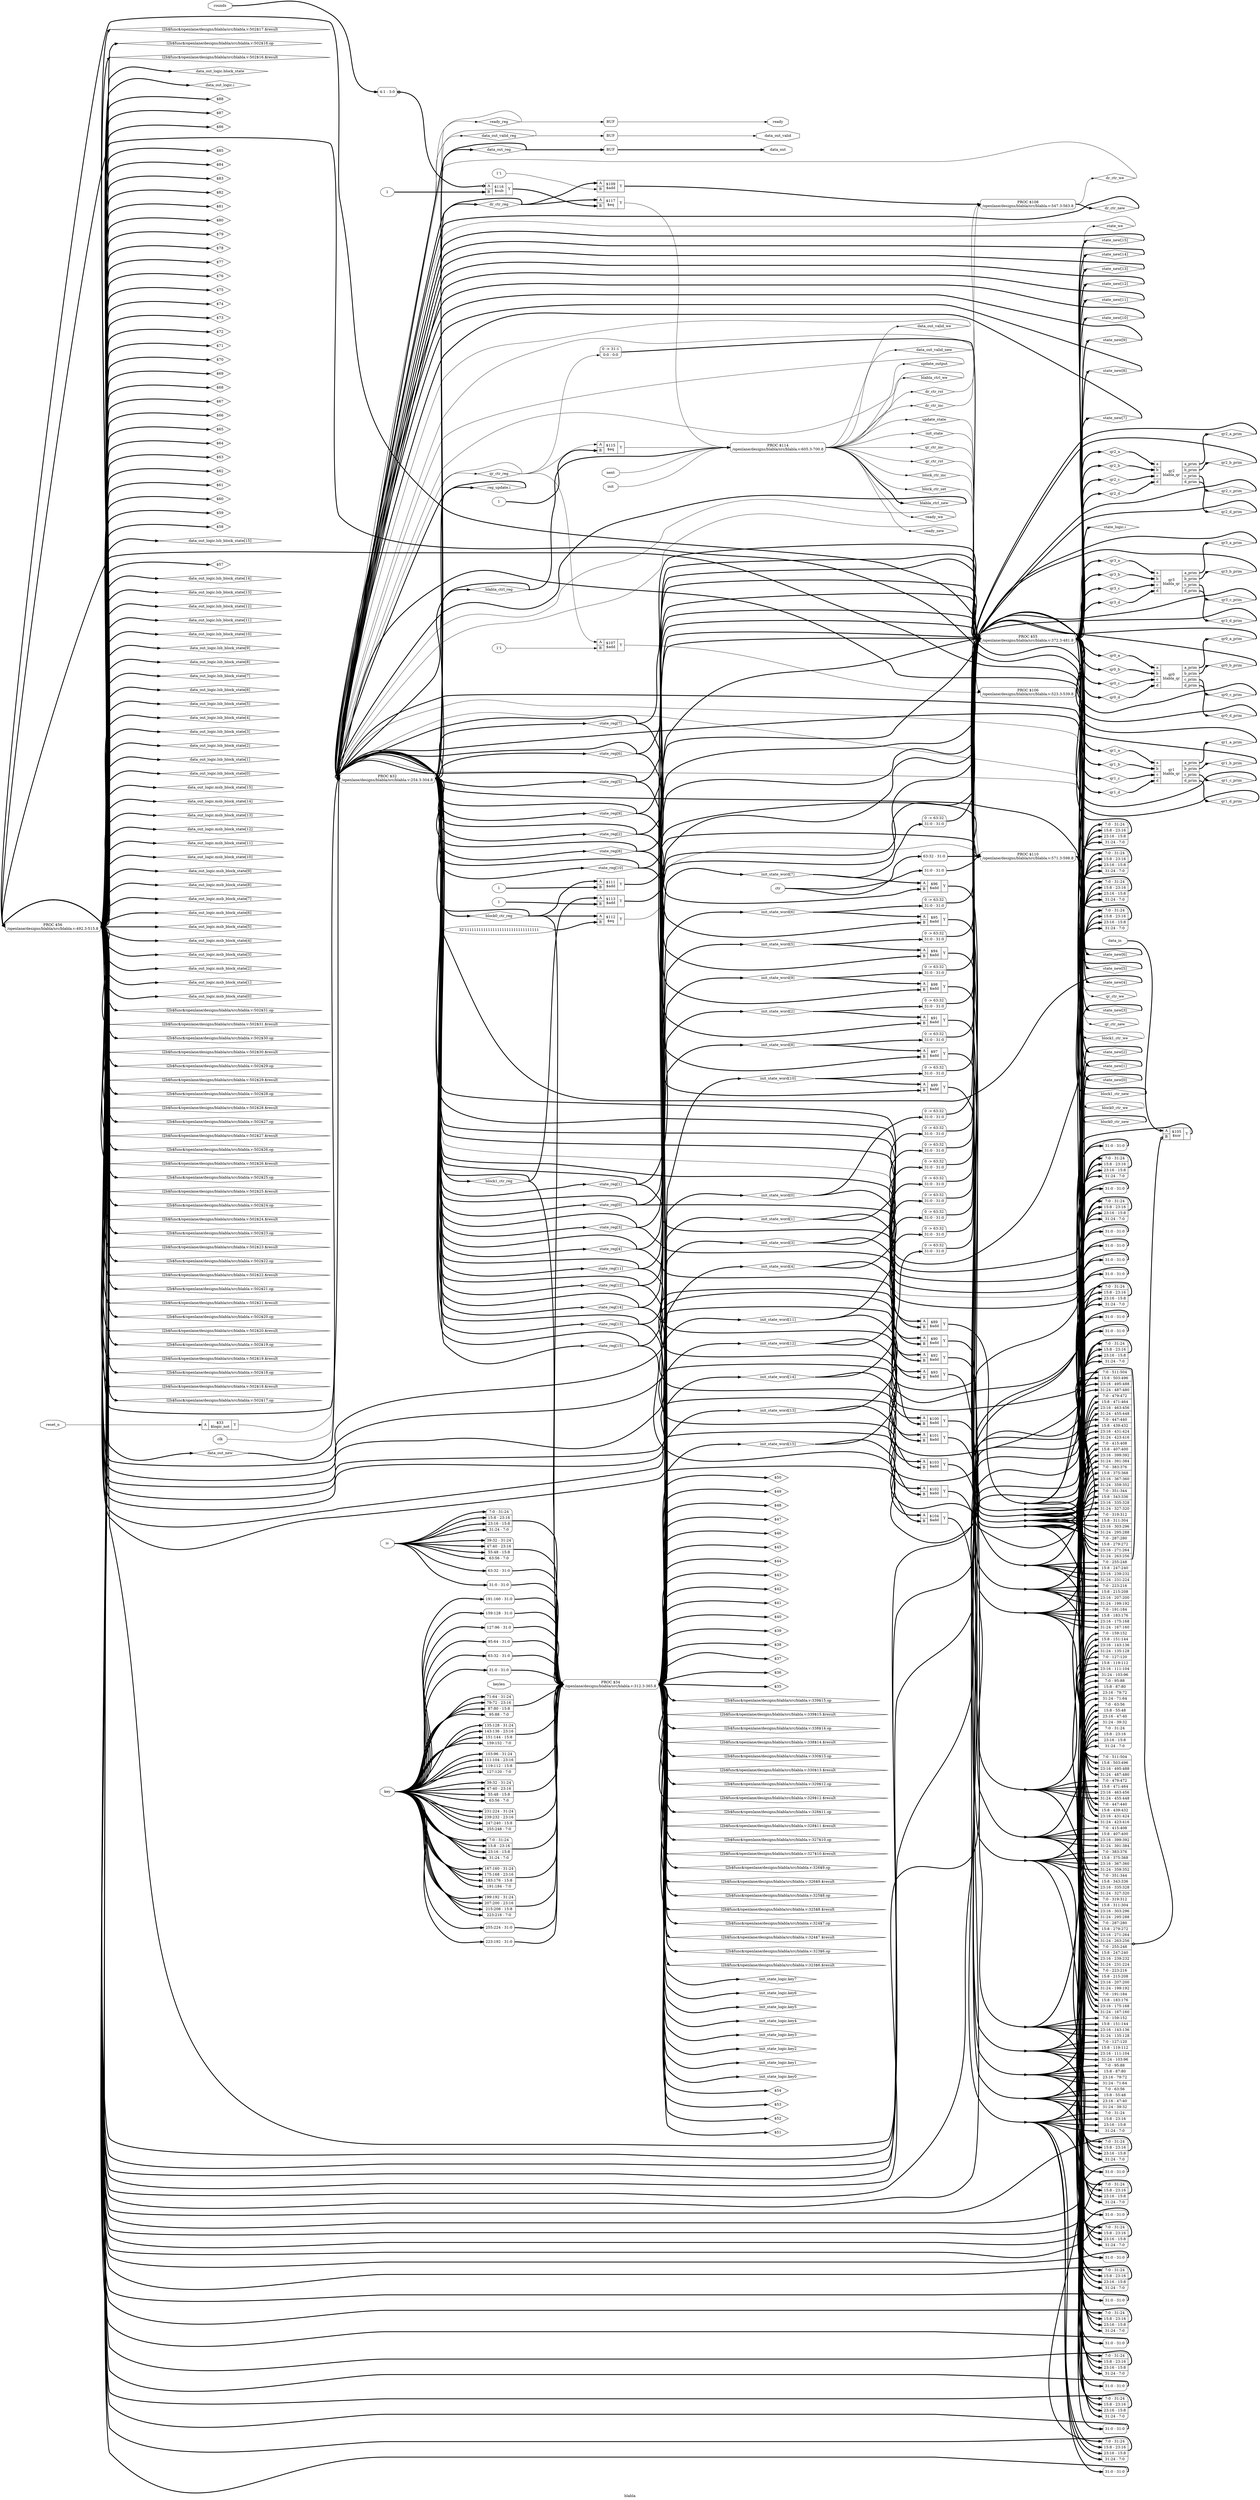 digraph "blabla" {
label="blabla";
rankdir="LR";
remincross=true;
n371 [ shape=diamond, label="data_out_logic.lsb_block_state[15]", color="black", fontcolor="black" ];
n372 [ shape=diamond, label="data_out_logic.lsb_block_state[14]", color="black", fontcolor="black" ];
n373 [ shape=diamond, label="data_out_logic.lsb_block_state[13]", color="black", fontcolor="black" ];
n374 [ shape=diamond, label="data_out_logic.lsb_block_state[12]", color="black", fontcolor="black" ];
n375 [ shape=diamond, label="data_out_logic.lsb_block_state[11]", color="black", fontcolor="black" ];
n376 [ shape=diamond, label="data_out_logic.lsb_block_state[10]", color="black", fontcolor="black" ];
n377 [ shape=diamond, label="data_out_logic.lsb_block_state[9]", color="black", fontcolor="black" ];
n378 [ shape=diamond, label="data_out_logic.lsb_block_state[8]", color="black", fontcolor="black" ];
n379 [ shape=diamond, label="data_out_logic.lsb_block_state[7]", color="black", fontcolor="black" ];
n380 [ shape=diamond, label="data_out_logic.lsb_block_state[6]", color="black", fontcolor="black" ];
n381 [ shape=diamond, label="data_out_logic.lsb_block_state[5]", color="black", fontcolor="black" ];
n382 [ shape=diamond, label="data_out_logic.lsb_block_state[4]", color="black", fontcolor="black" ];
n383 [ shape=diamond, label="data_out_logic.lsb_block_state[3]", color="black", fontcolor="black" ];
n384 [ shape=diamond, label="data_out_logic.lsb_block_state[2]", color="black", fontcolor="black" ];
n385 [ shape=diamond, label="data_out_logic.lsb_block_state[1]", color="black", fontcolor="black" ];
n386 [ shape=diamond, label="data_out_logic.lsb_block_state[0]", color="black", fontcolor="black" ];
n387 [ shape=diamond, label="data_out_logic.msb_block_state[15]", color="black", fontcolor="black" ];
n388 [ shape=diamond, label="data_out_logic.msb_block_state[14]", color="black", fontcolor="black" ];
n389 [ shape=diamond, label="data_out_logic.msb_block_state[13]", color="black", fontcolor="black" ];
n390 [ shape=diamond, label="data_out_logic.msb_block_state[12]", color="black", fontcolor="black" ];
n391 [ shape=diamond, label="data_out_logic.msb_block_state[11]", color="black", fontcolor="black" ];
n392 [ shape=diamond, label="data_out_logic.msb_block_state[10]", color="black", fontcolor="black" ];
n393 [ shape=diamond, label="data_out_logic.msb_block_state[9]", color="black", fontcolor="black" ];
n394 [ shape=diamond, label="data_out_logic.msb_block_state[8]", color="black", fontcolor="black" ];
n395 [ shape=diamond, label="data_out_logic.msb_block_state[7]", color="black", fontcolor="black" ];
n396 [ shape=diamond, label="data_out_logic.msb_block_state[6]", color="black", fontcolor="black" ];
n397 [ shape=diamond, label="data_out_logic.msb_block_state[5]", color="black", fontcolor="black" ];
n398 [ shape=diamond, label="data_out_logic.msb_block_state[4]", color="black", fontcolor="black" ];
n399 [ shape=diamond, label="data_out_logic.msb_block_state[3]", color="black", fontcolor="black" ];
n400 [ shape=diamond, label="data_out_logic.msb_block_state[2]", color="black", fontcolor="black" ];
n401 [ shape=diamond, label="data_out_logic.msb_block_state[1]", color="black", fontcolor="black" ];
n402 [ shape=diamond, label="data_out_logic.msb_block_state[0]", color="black", fontcolor="black" ];
n403 [ shape=diamond, label="state_new[15]", color="black", fontcolor="black" ];
n404 [ shape=diamond, label="state_new[14]", color="black", fontcolor="black" ];
n405 [ shape=diamond, label="state_new[13]", color="black", fontcolor="black" ];
n406 [ shape=diamond, label="state_new[12]", color="black", fontcolor="black" ];
n407 [ shape=diamond, label="state_new[11]", color="black", fontcolor="black" ];
n408 [ shape=diamond, label="state_new[10]", color="black", fontcolor="black" ];
n409 [ shape=diamond, label="state_new[9]", color="black", fontcolor="black" ];
n410 [ shape=diamond, label="state_new[8]", color="black", fontcolor="black" ];
n411 [ shape=diamond, label="state_new[7]", color="black", fontcolor="black" ];
n412 [ shape=diamond, label="state_new[6]", color="black", fontcolor="black" ];
n413 [ shape=diamond, label="state_new[5]", color="black", fontcolor="black" ];
n414 [ shape=diamond, label="state_new[4]", color="black", fontcolor="black" ];
n415 [ shape=diamond, label="state_new[3]", color="black", fontcolor="black" ];
n416 [ shape=diamond, label="state_new[2]", color="black", fontcolor="black" ];
n417 [ shape=diamond, label="state_new[1]", color="black", fontcolor="black" ];
n418 [ shape=diamond, label="state_new[0]", color="black", fontcolor="black" ];
n419 [ shape=diamond, label="init_state_word[15]", color="black", fontcolor="black" ];
n420 [ shape=diamond, label="init_state_word[14]", color="black", fontcolor="black" ];
n421 [ shape=diamond, label="init_state_word[13]", color="black", fontcolor="black" ];
n422 [ shape=diamond, label="init_state_word[12]", color="black", fontcolor="black" ];
n423 [ shape=diamond, label="init_state_word[11]", color="black", fontcolor="black" ];
n424 [ shape=diamond, label="init_state_word[10]", color="black", fontcolor="black" ];
n425 [ shape=diamond, label="init_state_word[9]", color="black", fontcolor="black" ];
n426 [ shape=diamond, label="init_state_word[8]", color="black", fontcolor="black" ];
n427 [ shape=diamond, label="init_state_word[7]", color="black", fontcolor="black" ];
n428 [ shape=diamond, label="init_state_word[6]", color="black", fontcolor="black" ];
n429 [ shape=diamond, label="init_state_word[5]", color="black", fontcolor="black" ];
n430 [ shape=diamond, label="init_state_word[4]", color="black", fontcolor="black" ];
n431 [ shape=diamond, label="init_state_word[3]", color="black", fontcolor="black" ];
n432 [ shape=diamond, label="init_state_word[2]", color="black", fontcolor="black" ];
n433 [ shape=diamond, label="init_state_word[1]", color="black", fontcolor="black" ];
n434 [ shape=diamond, label="init_state_word[0]", color="black", fontcolor="black" ];
n435 [ shape=diamond, label="state_reg[15]", color="black", fontcolor="black" ];
n436 [ shape=diamond, label="state_reg[14]", color="black", fontcolor="black" ];
n437 [ shape=diamond, label="state_reg[13]", color="black", fontcolor="black" ];
n438 [ shape=diamond, label="state_reg[12]", color="black", fontcolor="black" ];
n439 [ shape=diamond, label="state_reg[11]", color="black", fontcolor="black" ];
n440 [ shape=diamond, label="state_reg[10]", color="black", fontcolor="black" ];
n441 [ shape=diamond, label="state_reg[9]", color="black", fontcolor="black" ];
n442 [ shape=diamond, label="state_reg[8]", color="black", fontcolor="black" ];
n443 [ shape=diamond, label="state_reg[7]", color="black", fontcolor="black" ];
n444 [ shape=diamond, label="state_reg[6]", color="black", fontcolor="black" ];
n445 [ shape=diamond, label="state_reg[5]", color="black", fontcolor="black" ];
n446 [ shape=diamond, label="state_reg[4]", color="black", fontcolor="black" ];
n447 [ shape=diamond, label="state_reg[3]", color="black", fontcolor="black" ];
n448 [ shape=diamond, label="state_reg[2]", color="black", fontcolor="black" ];
n449 [ shape=diamond, label="state_reg[1]", color="black", fontcolor="black" ];
n450 [ shape=diamond, label="state_reg[0]", color="black", fontcolor="black" ];
n451 [ shape=diamond, label="l2b$func$/openlane/designs/blabla/src/blabla.v:502$31.op", color="black", fontcolor="black" ];
n452 [ shape=diamond, label="l2b$func$/openlane/designs/blabla/src/blabla.v:502$31.$result", color="black", fontcolor="black" ];
n453 [ shape=diamond, label="l2b$func$/openlane/designs/blabla/src/blabla.v:502$30.op", color="black", fontcolor="black" ];
n454 [ shape=diamond, label="l2b$func$/openlane/designs/blabla/src/blabla.v:502$30.$result", color="black", fontcolor="black" ];
n455 [ shape=diamond, label="l2b$func$/openlane/designs/blabla/src/blabla.v:502$29.op", color="black", fontcolor="black" ];
n456 [ shape=diamond, label="l2b$func$/openlane/designs/blabla/src/blabla.v:502$29.$result", color="black", fontcolor="black" ];
n457 [ shape=diamond, label="l2b$func$/openlane/designs/blabla/src/blabla.v:502$28.op", color="black", fontcolor="black" ];
n458 [ shape=diamond, label="l2b$func$/openlane/designs/blabla/src/blabla.v:502$28.$result", color="black", fontcolor="black" ];
n459 [ shape=diamond, label="l2b$func$/openlane/designs/blabla/src/blabla.v:502$27.op", color="black", fontcolor="black" ];
n460 [ shape=diamond, label="l2b$func$/openlane/designs/blabla/src/blabla.v:502$27.$result", color="black", fontcolor="black" ];
n461 [ shape=diamond, label="l2b$func$/openlane/designs/blabla/src/blabla.v:502$26.op", color="black", fontcolor="black" ];
n462 [ shape=diamond, label="l2b$func$/openlane/designs/blabla/src/blabla.v:502$26.$result", color="black", fontcolor="black" ];
n463 [ shape=diamond, label="l2b$func$/openlane/designs/blabla/src/blabla.v:502$25.op", color="black", fontcolor="black" ];
n464 [ shape=diamond, label="l2b$func$/openlane/designs/blabla/src/blabla.v:502$25.$result", color="black", fontcolor="black" ];
n465 [ shape=diamond, label="l2b$func$/openlane/designs/blabla/src/blabla.v:502$24.op", color="black", fontcolor="black" ];
n466 [ shape=diamond, label="l2b$func$/openlane/designs/blabla/src/blabla.v:502$24.$result", color="black", fontcolor="black" ];
n467 [ shape=diamond, label="l2b$func$/openlane/designs/blabla/src/blabla.v:502$23.op", color="black", fontcolor="black" ];
n468 [ shape=diamond, label="l2b$func$/openlane/designs/blabla/src/blabla.v:502$23.$result", color="black", fontcolor="black" ];
n469 [ shape=diamond, label="l2b$func$/openlane/designs/blabla/src/blabla.v:502$22.op", color="black", fontcolor="black" ];
n470 [ shape=diamond, label="l2b$func$/openlane/designs/blabla/src/blabla.v:502$22.$result", color="black", fontcolor="black" ];
n471 [ shape=diamond, label="l2b$func$/openlane/designs/blabla/src/blabla.v:502$21.op", color="black", fontcolor="black" ];
n472 [ shape=diamond, label="l2b$func$/openlane/designs/blabla/src/blabla.v:502$21.$result", color="black", fontcolor="black" ];
n473 [ shape=diamond, label="l2b$func$/openlane/designs/blabla/src/blabla.v:502$20.op", color="black", fontcolor="black" ];
n474 [ shape=diamond, label="l2b$func$/openlane/designs/blabla/src/blabla.v:502$20.$result", color="black", fontcolor="black" ];
n475 [ shape=diamond, label="l2b$func$/openlane/designs/blabla/src/blabla.v:502$19.op", color="black", fontcolor="black" ];
n476 [ shape=diamond, label="l2b$func$/openlane/designs/blabla/src/blabla.v:502$19.$result", color="black", fontcolor="black" ];
n477 [ shape=diamond, label="l2b$func$/openlane/designs/blabla/src/blabla.v:502$18.op", color="black", fontcolor="black" ];
n478 [ shape=diamond, label="l2b$func$/openlane/designs/blabla/src/blabla.v:502$18.$result", color="black", fontcolor="black" ];
n479 [ shape=diamond, label="l2b$func$/openlane/designs/blabla/src/blabla.v:502$17.op", color="black", fontcolor="black" ];
n480 [ shape=diamond, label="l2b$func$/openlane/designs/blabla/src/blabla.v:502$17.$result", color="black", fontcolor="black" ];
n481 [ shape=diamond, label="l2b$func$/openlane/designs/blabla/src/blabla.v:502$16.op", color="black", fontcolor="black" ];
n482 [ shape=diamond, label="l2b$func$/openlane/designs/blabla/src/blabla.v:502$16.$result", color="black", fontcolor="black" ];
n483 [ shape=diamond, label="data_out_logic.block_state", color="black", fontcolor="black" ];
n484 [ shape=diamond, label="data_out_logic.i", color="black", fontcolor="black" ];
n485 [ shape=diamond, label="state_logic.i", color="black", fontcolor="black" ];
n486 [ shape=diamond, label="l2b$func$/openlane/designs/blabla/src/blabla.v:339$15.op", color="black", fontcolor="black" ];
n487 [ shape=diamond, label="l2b$func$/openlane/designs/blabla/src/blabla.v:339$15.$result", color="black", fontcolor="black" ];
n488 [ shape=diamond, label="l2b$func$/openlane/designs/blabla/src/blabla.v:338$14.op", color="black", fontcolor="black" ];
n489 [ shape=diamond, label="l2b$func$/openlane/designs/blabla/src/blabla.v:338$14.$result", color="black", fontcolor="black" ];
n490 [ shape=diamond, label="l2b$func$/openlane/designs/blabla/src/blabla.v:330$13.op", color="black", fontcolor="black" ];
n491 [ shape=diamond, label="l2b$func$/openlane/designs/blabla/src/blabla.v:330$13.$result", color="black", fontcolor="black" ];
n492 [ shape=diamond, label="l2b$func$/openlane/designs/blabla/src/blabla.v:329$12.op", color="black", fontcolor="black" ];
n493 [ shape=diamond, label="l2b$func$/openlane/designs/blabla/src/blabla.v:329$12.$result", color="black", fontcolor="black" ];
n494 [ shape=diamond, label="l2b$func$/openlane/designs/blabla/src/blabla.v:328$11.op", color="black", fontcolor="black" ];
n495 [ shape=diamond, label="l2b$func$/openlane/designs/blabla/src/blabla.v:328$11.$result", color="black", fontcolor="black" ];
n496 [ shape=diamond, label="l2b$func$/openlane/designs/blabla/src/blabla.v:327$10.op", color="black", fontcolor="black" ];
n497 [ shape=diamond, label="l2b$func$/openlane/designs/blabla/src/blabla.v:327$10.$result", color="black", fontcolor="black" ];
n498 [ shape=diamond, label="l2b$func$/openlane/designs/blabla/src/blabla.v:326$9.op", color="black", fontcolor="black" ];
n499 [ shape=diamond, label="l2b$func$/openlane/designs/blabla/src/blabla.v:326$9.$result", color="black", fontcolor="black" ];
n500 [ shape=diamond, label="l2b$func$/openlane/designs/blabla/src/blabla.v:325$8.op", color="black", fontcolor="black" ];
n501 [ shape=diamond, label="l2b$func$/openlane/designs/blabla/src/blabla.v:325$8.$result", color="black", fontcolor="black" ];
n502 [ shape=diamond, label="l2b$func$/openlane/designs/blabla/src/blabla.v:324$7.op", color="black", fontcolor="black" ];
n503 [ shape=diamond, label="l2b$func$/openlane/designs/blabla/src/blabla.v:324$7.$result", color="black", fontcolor="black" ];
n504 [ shape=diamond, label="l2b$func$/openlane/designs/blabla/src/blabla.v:323$6.op", color="black", fontcolor="black" ];
n505 [ shape=diamond, label="l2b$func$/openlane/designs/blabla/src/blabla.v:323$6.$result", color="black", fontcolor="black" ];
n506 [ shape=diamond, label="init_state_logic.key7", color="black", fontcolor="black" ];
n507 [ shape=diamond, label="init_state_logic.key6", color="black", fontcolor="black" ];
n508 [ shape=diamond, label="init_state_logic.key5", color="black", fontcolor="black" ];
n509 [ shape=diamond, label="init_state_logic.key4", color="black", fontcolor="black" ];
n510 [ shape=diamond, label="init_state_logic.key3", color="black", fontcolor="black" ];
n511 [ shape=diamond, label="init_state_logic.key2", color="black", fontcolor="black" ];
n512 [ shape=diamond, label="init_state_logic.key1", color="black", fontcolor="black" ];
n513 [ shape=diamond, label="init_state_logic.key0", color="black", fontcolor="black" ];
n514 [ shape=diamond, label="reg_update.i", color="black", fontcolor="black" ];
n515 [ shape=diamond, label="qr3_d_prim", color="black", fontcolor="black" ];
n516 [ shape=diamond, label="qr3_c_prim", color="black", fontcolor="black" ];
n517 [ shape=diamond, label="qr3_b_prim", color="black", fontcolor="black" ];
n518 [ shape=diamond, label="qr3_a_prim", color="black", fontcolor="black" ];
n519 [ shape=diamond, label="qr3_d", color="black", fontcolor="black" ];
n520 [ shape=diamond, label="qr3_c", color="black", fontcolor="black" ];
n521 [ shape=diamond, label="qr3_b", color="black", fontcolor="black" ];
n522 [ shape=diamond, label="qr3_a", color="black", fontcolor="black" ];
n523 [ shape=diamond, label="qr2_d_prim", color="black", fontcolor="black" ];
n524 [ shape=diamond, label="qr2_c_prim", color="black", fontcolor="black" ];
n525 [ shape=diamond, label="qr2_b_prim", color="black", fontcolor="black" ];
n526 [ shape=diamond, label="qr2_a_prim", color="black", fontcolor="black" ];
n527 [ shape=diamond, label="qr2_d", color="black", fontcolor="black" ];
n528 [ shape=diamond, label="qr2_c", color="black", fontcolor="black" ];
n529 [ shape=diamond, label="qr2_b", color="black", fontcolor="black" ];
n530 [ shape=diamond, label="qr2_a", color="black", fontcolor="black" ];
n531 [ shape=diamond, label="qr1_d_prim", color="black", fontcolor="black" ];
n532 [ shape=diamond, label="qr1_c_prim", color="black", fontcolor="black" ];
n533 [ shape=diamond, label="qr1_b_prim", color="black", fontcolor="black" ];
n534 [ shape=diamond, label="qr1_a_prim", color="black", fontcolor="black" ];
n535 [ shape=diamond, label="qr1_d", color="black", fontcolor="black" ];
n536 [ shape=diamond, label="qr1_c", color="black", fontcolor="black" ];
n537 [ shape=diamond, label="qr1_b", color="black", fontcolor="black" ];
n538 [ shape=diamond, label="qr1_a", color="black", fontcolor="black" ];
n539 [ shape=diamond, label="qr0_d_prim", color="black", fontcolor="black" ];
n540 [ shape=diamond, label="qr0_c_prim", color="black", fontcolor="black" ];
n541 [ shape=diamond, label="qr0_b_prim", color="black", fontcolor="black" ];
n542 [ shape=diamond, label="qr0_a_prim", color="black", fontcolor="black" ];
n543 [ shape=diamond, label="qr0_d", color="black", fontcolor="black" ];
n544 [ shape=diamond, label="qr0_c", color="black", fontcolor="black" ];
n545 [ shape=diamond, label="qr0_b", color="black", fontcolor="black" ];
n546 [ shape=diamond, label="qr0_a", color="black", fontcolor="black" ];
n547 [ shape=diamond, label="update_output", color="black", fontcolor="black" ];
n548 [ shape=diamond, label="update_state", color="black", fontcolor="black" ];
n549 [ shape=diamond, label="init_state", color="black", fontcolor="black" ];
n550 [ shape=diamond, label="blabla_ctrl_we", color="black", fontcolor="black" ];
n551 [ shape=diamond, label="blabla_ctrl_new", color="black", fontcolor="black" ];
n552 [ shape=diamond, label="blabla_ctrl_reg", color="black", fontcolor="black" ];
n553 [ shape=diamond, label="ready_we", color="black", fontcolor="black" ];
n554 [ shape=diamond, label="ready_new", color="black", fontcolor="black" ];
n555 [ shape=diamond, label="ready_reg", color="black", fontcolor="black" ];
n556 [ shape=diamond, label="block_ctr_set", color="black", fontcolor="black" ];
n557 [ shape=diamond, label="block_ctr_inc", color="black", fontcolor="black" ];
n558 [ shape=diamond, label="block1_ctr_we", color="black", fontcolor="black" ];
n559 [ shape=diamond, label="block1_ctr_new", color="black", fontcolor="black" ];
n560 [ shape=diamond, label="block1_ctr_reg", color="black", fontcolor="black" ];
n561 [ shape=diamond, label="block0_ctr_we", color="black", fontcolor="black" ];
n562 [ shape=diamond, label="block0_ctr_new", color="black", fontcolor="black" ];
n563 [ shape=diamond, label="block0_ctr_reg", color="black", fontcolor="black" ];
n564 [ shape=diamond, label="dr_ctr_rst", color="black", fontcolor="black" ];
n565 [ shape=diamond, label="dr_ctr_inc", color="black", fontcolor="black" ];
n566 [ shape=diamond, label="dr_ctr_we", color="black", fontcolor="black" ];
n567 [ shape=diamond, label="dr_ctr_new", color="black", fontcolor="black" ];
n568 [ shape=diamond, label="dr_ctr_reg", color="black", fontcolor="black" ];
n569 [ shape=diamond, label="qr_ctr_rst", color="black", fontcolor="black" ];
n570 [ shape=diamond, label="qr_ctr_inc", color="black", fontcolor="black" ];
n571 [ shape=diamond, label="qr_ctr_we", color="black", fontcolor="black" ];
n572 [ shape=diamond, label="qr_ctr_new", color="black", fontcolor="black" ];
n573 [ shape=diamond, label="qr_ctr_reg", color="black", fontcolor="black" ];
n574 [ shape=diamond, label="data_out_valid_we", color="black", fontcolor="black" ];
n575 [ shape=diamond, label="data_out_valid_new", color="black", fontcolor="black" ];
n576 [ shape=diamond, label="data_out_valid_reg", color="black", fontcolor="black" ];
n577 [ shape=diamond, label="data_out_new", color="black", fontcolor="black" ];
n578 [ shape=diamond, label="data_out_reg", color="black", fontcolor="black" ];
n579 [ shape=diamond, label="state_we", color="black", fontcolor="black" ];
n580 [ shape=octagon, label="data_out_valid", color="black", fontcolor="black" ];
n581 [ shape=octagon, label="data_out", color="black", fontcolor="black" ];
n582 [ shape=octagon, label="ready", color="black", fontcolor="black" ];
n583 [ shape=octagon, label="data_in", color="black", fontcolor="black" ];
n584 [ shape=octagon, label="rounds", color="black", fontcolor="black" ];
n585 [ shape=octagon, label="ctr", color="black", fontcolor="black" ];
n586 [ shape=octagon, label="iv", color="black", fontcolor="black" ];
n587 [ shape=octagon, label="keylen", color="black", fontcolor="black" ];
n588 [ shape=octagon, label="key", color="black", fontcolor="black" ];
n589 [ shape=octagon, label="next", color="black", fontcolor="black" ];
n590 [ shape=octagon, label="init", color="black", fontcolor="black" ];
n591 [ shape=octagon, label="reset_n", color="black", fontcolor="black" ];
n592 [ shape=octagon, label="clk", color="black", fontcolor="black" ];
c596 [ shape=record, label="{{<p593> A|<p594> B}|$117\n$eq|{<p595> Y}}" ];
v0 [ label="1" ];
c597 [ shape=record, label="{{<p593> A|<p594> B}|$116\n$sub|{<p595> Y}}" ];
x1 [ shape=record, style=rounded, label="<s0> 4:1 - 3:0 " ];
x1:e -> c597:p593:w [arrowhead=odiamond, arrowtail=odiamond, dir=both, color="black", style="setlinewidth(3)", label=""];
v2 [ label="1" ];
c598 [ shape=record, label="{{<p593> A|<p594> B}|$115\n$eq|{<p595> Y}}" ];
v3 [ label="1" ];
c599 [ shape=record, label="{{<p593> A|<p594> B}|$113\n$add|{<p595> Y}}" ];
v4 [ label="32'11111111111111111111111111111111" ];
c600 [ shape=record, label="{{<p593> A|<p594> B}|$112\n$eq|{<p595> Y}}" ];
v5 [ label="1" ];
c601 [ shape=record, label="{{<p593> A|<p594> B}|$111\n$add|{<p595> Y}}" ];
v6 [ label="1'1" ];
c602 [ shape=record, label="{{<p593> A|<p594> B}|$109\n$add|{<p595> Y}}" ];
v7 [ label="1'1" ];
c603 [ shape=record, label="{{<p593> A|<p594> B}|$107\n$add|{<p595> Y}}" ];
c604 [ shape=record, label="{{<p593> A|<p594> B}|$105\n$xor|{<p595> Y}}" ];
x8 [ shape=record, style=rounded, label="<s63> 7:0 - 511:504 |<s62> 15:8 - 503:496 |<s61> 23:16 - 495:488 |<s60> 31:24 - 487:480 |<s59> 7:0 - 479:472 |<s58> 15:8 - 471:464 |<s57> 23:16 - 463:456 |<s56> 31:24 - 455:448 |<s55> 7:0 - 447:440 |<s54> 15:8 - 439:432 |<s53> 23:16 - 431:424 |<s52> 31:24 - 423:416 |<s51> 7:0 - 415:408 |<s50> 15:8 - 407:400 |<s49> 23:16 - 399:392 |<s48> 31:24 - 391:384 |<s47> 7:0 - 383:376 |<s46> 15:8 - 375:368 |<s45> 23:16 - 367:360 |<s44> 31:24 - 359:352 |<s43> 7:0 - 351:344 |<s42> 15:8 - 343:336 |<s41> 23:16 - 335:328 |<s40> 31:24 - 327:320 |<s39> 7:0 - 319:312 |<s38> 15:8 - 311:304 |<s37> 23:16 - 303:296 |<s36> 31:24 - 295:288 |<s35> 7:0 - 287:280 |<s34> 15:8 - 279:272 |<s33> 23:16 - 271:264 |<s32> 31:24 - 263:256 |<s31> 7:0 - 255:248 |<s30> 15:8 - 247:240 |<s29> 23:16 - 239:232 |<s28> 31:24 - 231:224 |<s27> 7:0 - 223:216 |<s26> 15:8 - 215:208 |<s25> 23:16 - 207:200 |<s24> 31:24 - 199:192 |<s23> 7:0 - 191:184 |<s22> 15:8 - 183:176 |<s21> 23:16 - 175:168 |<s20> 31:24 - 167:160 |<s19> 7:0 - 159:152 |<s18> 15:8 - 151:144 |<s17> 23:16 - 143:136 |<s16> 31:24 - 135:128 |<s15> 7:0 - 127:120 |<s14> 15:8 - 119:112 |<s13> 23:16 - 111:104 |<s12> 31:24 - 103:96 |<s11> 7:0 - 95:88 |<s10> 15:8 - 87:80 |<s9> 23:16 - 79:72 |<s8> 31:24 - 71:64 |<s7> 7:0 - 63:56 |<s6> 15:8 - 55:48 |<s5> 23:16 - 47:40 |<s4> 31:24 - 39:32 |<s3> 7:0 - 31:24 |<s2> 15:8 - 23:16 |<s1> 23:16 - 15:8 |<s0> 31:24 - 7:0 " ];
x8:e -> c604:p594:w [arrowhead=odiamond, arrowtail=odiamond, dir=both, color="black", style="setlinewidth(3)", label=""];
c605 [ shape=record, label="{{<p593> A|<p594> B}|$104\n$add|{<p595> Y}}" ];
c606 [ shape=record, label="{{<p593> A|<p594> B}|$103\n$add|{<p595> Y}}" ];
c607 [ shape=record, label="{{<p593> A|<p594> B}|$102\n$add|{<p595> Y}}" ];
c608 [ shape=record, label="{{<p593> A|<p594> B}|$101\n$add|{<p595> Y}}" ];
c609 [ shape=record, label="{{<p593> A|<p594> B}|$100\n$add|{<p595> Y}}" ];
c610 [ shape=record, label="{{<p593> A|<p594> B}|$99\n$add|{<p595> Y}}" ];
c611 [ shape=record, label="{{<p593> A|<p594> B}|$98\n$add|{<p595> Y}}" ];
c612 [ shape=record, label="{{<p593> A|<p594> B}|$97\n$add|{<p595> Y}}" ];
c613 [ shape=record, label="{{<p593> A|<p594> B}|$96\n$add|{<p595> Y}}" ];
c614 [ shape=record, label="{{<p593> A|<p594> B}|$95\n$add|{<p595> Y}}" ];
c615 [ shape=record, label="{{<p593> A|<p594> B}|$94\n$add|{<p595> Y}}" ];
c616 [ shape=record, label="{{<p593> A|<p594> B}|$93\n$add|{<p595> Y}}" ];
c617 [ shape=record, label="{{<p593> A|<p594> B}|$92\n$add|{<p595> Y}}" ];
c618 [ shape=record, label="{{<p593> A|<p594> B}|$91\n$add|{<p595> Y}}" ];
c619 [ shape=record, label="{{<p593> A|<p594> B}|$90\n$add|{<p595> Y}}" ];
c620 [ shape=record, label="{{<p593> A|<p594> B}|$89\n$add|{<p595> Y}}" ];
c621 [ shape=record, label="{{<p593> A}|$33\n$logic_not|{<p595> Y}}" ];
c630 [ shape=record, label="{{<p622> a|<p623> b|<p624> c|<p625> d}|qr3\nblabla_qr|{<p626> a_prim|<p627> b_prim|<p628> c_prim|<p629> d_prim}}" ];
c631 [ shape=record, label="{{<p622> a|<p623> b|<p624> c|<p625> d}|qr2\nblabla_qr|{<p626> a_prim|<p627> b_prim|<p628> c_prim|<p629> d_prim}}" ];
c632 [ shape=record, label="{{<p622> a|<p623> b|<p624> c|<p625> d}|qr1\nblabla_qr|{<p626> a_prim|<p627> b_prim|<p628> c_prim|<p629> d_prim}}" ];
c633 [ shape=record, label="{{<p622> a|<p623> b|<p624> c|<p625> d}|qr0\nblabla_qr|{<p626> a_prim|<p627> b_prim|<p628> c_prim|<p629> d_prim}}" ];
p9 [shape=box, style=rounded, label="PROC $114\n/openlane/designs/blabla/src/blabla.v:605.3-700.8"];
x11 [ shape=record, style=rounded, label="<s0> 31:0 - 31:0 " ];
x12 [ shape=record, style=rounded, label="<s0> 63:32 - 31:0 " ];
p10 [shape=box, style=rounded, label="PROC $110\n/openlane/designs/blabla/src/blabla.v:571.3-598.8"];
p13 [shape=box, style=rounded, label="PROC $108\n/openlane/designs/blabla/src/blabla.v:547.3-563.8"];
p14 [shape=box, style=rounded, label="PROC $106\n/openlane/designs/blabla/src/blabla.v:523.3-539.8"];
x16 [ shape=record, style=rounded, label="<s0> 31:0 - 31:0 " ];
x17 [ shape=record, style=rounded, label="<s0> 31:0 - 31:0 " ];
x18 [ shape=record, style=rounded, label="<s0> 31:0 - 31:0 " ];
x19 [ shape=record, style=rounded, label="<s0> 31:0 - 31:0 " ];
x20 [ shape=record, style=rounded, label="<s0> 31:0 - 31:0 " ];
x21 [ shape=record, style=rounded, label="<s0> 31:0 - 31:0 " ];
x22 [ shape=record, style=rounded, label="<s0> 31:0 - 31:0 " ];
x23 [ shape=record, style=rounded, label="<s0> 31:0 - 31:0 " ];
x24 [ shape=record, style=rounded, label="<s0> 31:0 - 31:0 " ];
x25 [ shape=record, style=rounded, label="<s0> 31:0 - 31:0 " ];
x26 [ shape=record, style=rounded, label="<s0> 31:0 - 31:0 " ];
x27 [ shape=record, style=rounded, label="<s0> 31:0 - 31:0 " ];
x28 [ shape=record, style=rounded, label="<s0> 31:0 - 31:0 " ];
x29 [ shape=record, style=rounded, label="<s0> 31:0 - 31:0 " ];
x30 [ shape=record, style=rounded, label="<s0> 31:0 - 31:0 " ];
x31 [ shape=record, style=rounded, label="<s0> 31:0 - 31:0 " ];
x32 [ shape=record, style=rounded, label="<s3> 7:0 - 31:24 |<s2> 15:8 - 23:16 |<s1> 23:16 - 15:8 |<s0> 31:24 - 7:0 " ];
x33 [ shape=record, style=rounded, label="<s3> 7:0 - 31:24 |<s2> 15:8 - 23:16 |<s1> 23:16 - 15:8 |<s0> 31:24 - 7:0 " ];
x34 [ shape=record, style=rounded, label="<s3> 7:0 - 31:24 |<s2> 15:8 - 23:16 |<s1> 23:16 - 15:8 |<s0> 31:24 - 7:0 " ];
x35 [ shape=record, style=rounded, label="<s3> 7:0 - 31:24 |<s2> 15:8 - 23:16 |<s1> 23:16 - 15:8 |<s0> 31:24 - 7:0 " ];
x36 [ shape=record, style=rounded, label="<s3> 7:0 - 31:24 |<s2> 15:8 - 23:16 |<s1> 23:16 - 15:8 |<s0> 31:24 - 7:0 " ];
x37 [ shape=record, style=rounded, label="<s3> 7:0 - 31:24 |<s2> 15:8 - 23:16 |<s1> 23:16 - 15:8 |<s0> 31:24 - 7:0 " ];
x38 [ shape=record, style=rounded, label="<s3> 7:0 - 31:24 |<s2> 15:8 - 23:16 |<s1> 23:16 - 15:8 |<s0> 31:24 - 7:0 " ];
x39 [ shape=record, style=rounded, label="<s3> 7:0 - 31:24 |<s2> 15:8 - 23:16 |<s1> 23:16 - 15:8 |<s0> 31:24 - 7:0 " ];
x40 [ shape=record, style=rounded, label="<s3> 7:0 - 31:24 |<s2> 15:8 - 23:16 |<s1> 23:16 - 15:8 |<s0> 31:24 - 7:0 " ];
x41 [ shape=record, style=rounded, label="<s3> 7:0 - 31:24 |<s2> 15:8 - 23:16 |<s1> 23:16 - 15:8 |<s0> 31:24 - 7:0 " ];
x42 [ shape=record, style=rounded, label="<s3> 7:0 - 31:24 |<s2> 15:8 - 23:16 |<s1> 23:16 - 15:8 |<s0> 31:24 - 7:0 " ];
x43 [ shape=record, style=rounded, label="<s3> 7:0 - 31:24 |<s2> 15:8 - 23:16 |<s1> 23:16 - 15:8 |<s0> 31:24 - 7:0 " ];
x44 [ shape=record, style=rounded, label="<s3> 7:0 - 31:24 |<s2> 15:8 - 23:16 |<s1> 23:16 - 15:8 |<s0> 31:24 - 7:0 " ];
x45 [ shape=record, style=rounded, label="<s3> 7:0 - 31:24 |<s2> 15:8 - 23:16 |<s1> 23:16 - 15:8 |<s0> 31:24 - 7:0 " ];
x46 [ shape=record, style=rounded, label="<s3> 7:0 - 31:24 |<s2> 15:8 - 23:16 |<s1> 23:16 - 15:8 |<s0> 31:24 - 7:0 " ];
x47 [ shape=record, style=rounded, label="<s3> 7:0 - 31:24 |<s2> 15:8 - 23:16 |<s1> 23:16 - 15:8 |<s0> 31:24 - 7:0 " ];
x48 [ shape=record, style=rounded, label="<s63> 7:0 - 511:504 |<s62> 15:8 - 503:496 |<s61> 23:16 - 495:488 |<s60> 31:24 - 487:480 |<s59> 7:0 - 479:472 |<s58> 15:8 - 471:464 |<s57> 23:16 - 463:456 |<s56> 31:24 - 455:448 |<s55> 7:0 - 447:440 |<s54> 15:8 - 439:432 |<s53> 23:16 - 431:424 |<s52> 31:24 - 423:416 |<s51> 7:0 - 415:408 |<s50> 15:8 - 407:400 |<s49> 23:16 - 399:392 |<s48> 31:24 - 391:384 |<s47> 7:0 - 383:376 |<s46> 15:8 - 375:368 |<s45> 23:16 - 367:360 |<s44> 31:24 - 359:352 |<s43> 7:0 - 351:344 |<s42> 15:8 - 343:336 |<s41> 23:16 - 335:328 |<s40> 31:24 - 327:320 |<s39> 7:0 - 319:312 |<s38> 15:8 - 311:304 |<s37> 23:16 - 303:296 |<s36> 31:24 - 295:288 |<s35> 7:0 - 287:280 |<s34> 15:8 - 279:272 |<s33> 23:16 - 271:264 |<s32> 31:24 - 263:256 |<s31> 7:0 - 255:248 |<s30> 15:8 - 247:240 |<s29> 23:16 - 239:232 |<s28> 31:24 - 231:224 |<s27> 7:0 - 223:216 |<s26> 15:8 - 215:208 |<s25> 23:16 - 207:200 |<s24> 31:24 - 199:192 |<s23> 7:0 - 191:184 |<s22> 15:8 - 183:176 |<s21> 23:16 - 175:168 |<s20> 31:24 - 167:160 |<s19> 7:0 - 159:152 |<s18> 15:8 - 151:144 |<s17> 23:16 - 143:136 |<s16> 31:24 - 135:128 |<s15> 7:0 - 127:120 |<s14> 15:8 - 119:112 |<s13> 23:16 - 111:104 |<s12> 31:24 - 103:96 |<s11> 7:0 - 95:88 |<s10> 15:8 - 87:80 |<s9> 23:16 - 79:72 |<s8> 31:24 - 71:64 |<s7> 7:0 - 63:56 |<s6> 15:8 - 55:48 |<s5> 23:16 - 47:40 |<s4> 31:24 - 39:32 |<s3> 7:0 - 31:24 |<s2> 15:8 - 23:16 |<s1> 23:16 - 15:8 |<s0> 31:24 - 7:0 " ];
p15 [shape=box, style=rounded, label="PROC $56\n/openlane/designs/blabla/src/blabla.v:492.3-515.8"];
x50 [ shape=record, style=rounded, label="0 -&gt; 31:1 |<s0> 0:0 - 0:0 " ];
x51 [ shape=record, style=rounded, label="0 -&gt; 63:32 |<s0> 31:0 - 31:0 " ];
x52 [ shape=record, style=rounded, label="0 -&gt; 63:32 |<s0> 31:0 - 31:0 " ];
x53 [ shape=record, style=rounded, label="0 -&gt; 63:32 |<s0> 31:0 - 31:0 " ];
x54 [ shape=record, style=rounded, label="0 -&gt; 63:32 |<s0> 31:0 - 31:0 " ];
x55 [ shape=record, style=rounded, label="0 -&gt; 63:32 |<s0> 31:0 - 31:0 " ];
x56 [ shape=record, style=rounded, label="0 -&gt; 63:32 |<s0> 31:0 - 31:0 " ];
x57 [ shape=record, style=rounded, label="0 -&gt; 63:32 |<s0> 31:0 - 31:0 " ];
x58 [ shape=record, style=rounded, label="0 -&gt; 63:32 |<s0> 31:0 - 31:0 " ];
x59 [ shape=record, style=rounded, label="0 -&gt; 63:32 |<s0> 31:0 - 31:0 " ];
x60 [ shape=record, style=rounded, label="0 -&gt; 63:32 |<s0> 31:0 - 31:0 " ];
x61 [ shape=record, style=rounded, label="0 -&gt; 63:32 |<s0> 31:0 - 31:0 " ];
x62 [ shape=record, style=rounded, label="0 -&gt; 63:32 |<s0> 31:0 - 31:0 " ];
x63 [ shape=record, style=rounded, label="0 -&gt; 63:32 |<s0> 31:0 - 31:0 " ];
x64 [ shape=record, style=rounded, label="0 -&gt; 63:32 |<s0> 31:0 - 31:0 " ];
x65 [ shape=record, style=rounded, label="0 -&gt; 63:32 |<s0> 31:0 - 31:0 " ];
x66 [ shape=record, style=rounded, label="0 -&gt; 63:32 |<s0> 31:0 - 31:0 " ];
p49 [shape=box, style=rounded, label="PROC $55\n/openlane/designs/blabla/src/blabla.v:372.3-481.8"];
x68 [ shape=record, style=rounded, label="<s0> 255:224 - 31:0 " ];
x69 [ shape=record, style=rounded, label="<s0> 223:192 - 31:0 " ];
x70 [ shape=record, style=rounded, label="<s0> 191:160 - 31:0 " ];
x71 [ shape=record, style=rounded, label="<s0> 159:128 - 31:0 " ];
x72 [ shape=record, style=rounded, label="<s0> 127:96 - 31:0 " ];
x73 [ shape=record, style=rounded, label="<s0> 95:64 - 31:0 " ];
x74 [ shape=record, style=rounded, label="<s0> 63:32 - 31:0 " ];
x75 [ shape=record, style=rounded, label="<s0> 31:0 - 31:0 " ];
x76 [ shape=record, style=rounded, label="<s0> 63:32 - 31:0 " ];
x77 [ shape=record, style=rounded, label="<s0> 31:0 - 31:0 " ];
x78 [ shape=record, style=rounded, label="<s3> 71:64 - 31:24 |<s2> 79:72 - 23:16 |<s1> 87:80 - 15:8 |<s0> 95:88 - 7:0 " ];
x79 [ shape=record, style=rounded, label="<s3> 135:128 - 31:24 |<s2> 143:136 - 23:16 |<s1> 151:144 - 15:8 |<s0> 159:152 - 7:0 " ];
x80 [ shape=record, style=rounded, label="<s3> 103:96 - 31:24 |<s2> 111:104 - 23:16 |<s1> 119:112 - 15:8 |<s0> 127:120 - 7:0 " ];
x81 [ shape=record, style=rounded, label="<s3> 39:32 - 31:24 |<s2> 47:40 - 23:16 |<s1> 55:48 - 15:8 |<s0> 63:56 - 7:0 " ];
x82 [ shape=record, style=rounded, label="<s3> 7:0 - 31:24 |<s2> 15:8 - 23:16 |<s1> 23:16 - 15:8 |<s0> 31:24 - 7:0 " ];
x83 [ shape=record, style=rounded, label="<s3> 231:224 - 31:24 |<s2> 239:232 - 23:16 |<s1> 247:240 - 15:8 |<s0> 255:248 - 7:0 " ];
x84 [ shape=record, style=rounded, label="<s3> 7:0 - 31:24 |<s2> 15:8 - 23:16 |<s1> 23:16 - 15:8 |<s0> 31:24 - 7:0 " ];
x85 [ shape=record, style=rounded, label="<s3> 39:32 - 31:24 |<s2> 47:40 - 23:16 |<s1> 55:48 - 15:8 |<s0> 63:56 - 7:0 " ];
x86 [ shape=record, style=rounded, label="<s3> 167:160 - 31:24 |<s2> 175:168 - 23:16 |<s1> 183:176 - 15:8 |<s0> 191:184 - 7:0 " ];
x87 [ shape=record, style=rounded, label="<s3> 199:192 - 31:24 |<s2> 207:200 - 23:16 |<s1> 215:208 - 15:8 |<s0> 223:216 - 7:0 " ];
p67 [shape=box, style=rounded, label="PROC $34\n/openlane/designs/blabla/src/blabla.v:312.3-365.8"];
p88 [shape=box, style=rounded, label="PROC $32\n/openlane/designs/blabla/src/blabla.v:254.3-304.8"];
x89 [shape=box, style=rounded, label="BUF"];
x90 [shape=box, style=rounded, label="BUF"];
x91 [shape=box, style=rounded, label="BUF"];
n100 [ shape=point ];
c614:p595:e -> n100:w [color="black", style="setlinewidth(3)", label=""];
n100:e -> x22:s0:w [color="black", style="setlinewidth(3)", label=""];
n100:e -> x40:s0:w [color="black", style="setlinewidth(3)", label=""];
n100:e -> x40:s1:w [color="black", style="setlinewidth(3)", label=""];
n100:e -> x40:s2:w [color="black", style="setlinewidth(3)", label=""];
n100:e -> x40:s3:w [color="black", style="setlinewidth(3)", label=""];
n100:e -> x48:s36:w [color="black", style="setlinewidth(3)", label=""];
n100:e -> x48:s37:w [color="black", style="setlinewidth(3)", label=""];
n100:e -> x48:s38:w [color="black", style="setlinewidth(3)", label=""];
n100:e -> x48:s39:w [color="black", style="setlinewidth(3)", label=""];
n100:e -> x8:s36:w [color="black", style="setlinewidth(3)", label=""];
n100:e -> x8:s37:w [color="black", style="setlinewidth(3)", label=""];
n100:e -> x8:s38:w [color="black", style="setlinewidth(3)", label=""];
n100:e -> x8:s39:w [color="black", style="setlinewidth(3)", label=""];
n101 [ shape=point ];
c615:p595:e -> n101:w [color="black", style="setlinewidth(3)", label=""];
n101:e -> x17:s0:w [color="black", style="setlinewidth(3)", label=""];
n101:e -> x39:s0:w [color="black", style="setlinewidth(3)", label=""];
n101:e -> x39:s1:w [color="black", style="setlinewidth(3)", label=""];
n101:e -> x39:s2:w [color="black", style="setlinewidth(3)", label=""];
n101:e -> x39:s3:w [color="black", style="setlinewidth(3)", label=""];
n101:e -> x48:s40:w [color="black", style="setlinewidth(3)", label=""];
n101:e -> x48:s41:w [color="black", style="setlinewidth(3)", label=""];
n101:e -> x48:s42:w [color="black", style="setlinewidth(3)", label=""];
n101:e -> x48:s43:w [color="black", style="setlinewidth(3)", label=""];
n101:e -> x8:s40:w [color="black", style="setlinewidth(3)", label=""];
n101:e -> x8:s41:w [color="black", style="setlinewidth(3)", label=""];
n101:e -> x8:s42:w [color="black", style="setlinewidth(3)", label=""];
n101:e -> x8:s43:w [color="black", style="setlinewidth(3)", label=""];
n102 [ shape=point ];
c616:p595:e -> n102:w [color="black", style="setlinewidth(3)", label=""];
n102:e -> x16:s0:w [color="black", style="setlinewidth(3)", label=""];
n102:e -> x36:s0:w [color="black", style="setlinewidth(3)", label=""];
n102:e -> x36:s1:w [color="black", style="setlinewidth(3)", label=""];
n102:e -> x36:s2:w [color="black", style="setlinewidth(3)", label=""];
n102:e -> x36:s3:w [color="black", style="setlinewidth(3)", label=""];
n102:e -> x48:s44:w [color="black", style="setlinewidth(3)", label=""];
n102:e -> x48:s45:w [color="black", style="setlinewidth(3)", label=""];
n102:e -> x48:s46:w [color="black", style="setlinewidth(3)", label=""];
n102:e -> x48:s47:w [color="black", style="setlinewidth(3)", label=""];
n102:e -> x8:s44:w [color="black", style="setlinewidth(3)", label=""];
n102:e -> x8:s45:w [color="black", style="setlinewidth(3)", label=""];
n102:e -> x8:s46:w [color="black", style="setlinewidth(3)", label=""];
n102:e -> x8:s47:w [color="black", style="setlinewidth(3)", label=""];
n103 [ shape=point ];
c617:p595:e -> n103:w [color="black", style="setlinewidth(3)", label=""];
n103:e -> x19:s0:w [color="black", style="setlinewidth(3)", label=""];
n103:e -> x37:s0:w [color="black", style="setlinewidth(3)", label=""];
n103:e -> x37:s1:w [color="black", style="setlinewidth(3)", label=""];
n103:e -> x37:s2:w [color="black", style="setlinewidth(3)", label=""];
n103:e -> x37:s3:w [color="black", style="setlinewidth(3)", label=""];
n103:e -> x48:s48:w [color="black", style="setlinewidth(3)", label=""];
n103:e -> x48:s49:w [color="black", style="setlinewidth(3)", label=""];
n103:e -> x48:s50:w [color="black", style="setlinewidth(3)", label=""];
n103:e -> x48:s51:w [color="black", style="setlinewidth(3)", label=""];
n103:e -> x8:s48:w [color="black", style="setlinewidth(3)", label=""];
n103:e -> x8:s49:w [color="black", style="setlinewidth(3)", label=""];
n103:e -> x8:s50:w [color="black", style="setlinewidth(3)", label=""];
n103:e -> x8:s51:w [color="black", style="setlinewidth(3)", label=""];
n104 [ shape=point ];
c618:p595:e -> n104:w [color="black", style="setlinewidth(3)", label=""];
n104:e -> x18:s0:w [color="black", style="setlinewidth(3)", label=""];
n104:e -> x45:s0:w [color="black", style="setlinewidth(3)", label=""];
n104:e -> x45:s1:w [color="black", style="setlinewidth(3)", label=""];
n104:e -> x45:s2:w [color="black", style="setlinewidth(3)", label=""];
n104:e -> x45:s3:w [color="black", style="setlinewidth(3)", label=""];
n104:e -> x48:s52:w [color="black", style="setlinewidth(3)", label=""];
n104:e -> x48:s53:w [color="black", style="setlinewidth(3)", label=""];
n104:e -> x48:s54:w [color="black", style="setlinewidth(3)", label=""];
n104:e -> x48:s55:w [color="black", style="setlinewidth(3)", label=""];
n104:e -> x8:s52:w [color="black", style="setlinewidth(3)", label=""];
n104:e -> x8:s53:w [color="black", style="setlinewidth(3)", label=""];
n104:e -> x8:s54:w [color="black", style="setlinewidth(3)", label=""];
n104:e -> x8:s55:w [color="black", style="setlinewidth(3)", label=""];
n105 [ shape=point ];
c619:p595:e -> n105:w [color="black", style="setlinewidth(3)", label=""];
n105:e -> x31:s0:w [color="black", style="setlinewidth(3)", label=""];
n105:e -> x44:s0:w [color="black", style="setlinewidth(3)", label=""];
n105:e -> x44:s1:w [color="black", style="setlinewidth(3)", label=""];
n105:e -> x44:s2:w [color="black", style="setlinewidth(3)", label=""];
n105:e -> x44:s3:w [color="black", style="setlinewidth(3)", label=""];
n105:e -> x48:s56:w [color="black", style="setlinewidth(3)", label=""];
n105:e -> x48:s57:w [color="black", style="setlinewidth(3)", label=""];
n105:e -> x48:s58:w [color="black", style="setlinewidth(3)", label=""];
n105:e -> x48:s59:w [color="black", style="setlinewidth(3)", label=""];
n105:e -> x8:s56:w [color="black", style="setlinewidth(3)", label=""];
n105:e -> x8:s57:w [color="black", style="setlinewidth(3)", label=""];
n105:e -> x8:s58:w [color="black", style="setlinewidth(3)", label=""];
n105:e -> x8:s59:w [color="black", style="setlinewidth(3)", label=""];
n106 [ shape=point ];
c620:p595:e -> n106:w [color="black", style="setlinewidth(3)", label=""];
n106:e -> x30:s0:w [color="black", style="setlinewidth(3)", label=""];
n106:e -> x38:s0:w [color="black", style="setlinewidth(3)", label=""];
n106:e -> x38:s1:w [color="black", style="setlinewidth(3)", label=""];
n106:e -> x38:s2:w [color="black", style="setlinewidth(3)", label=""];
n106:e -> x38:s3:w [color="black", style="setlinewidth(3)", label=""];
n106:e -> x48:s60:w [color="black", style="setlinewidth(3)", label=""];
n106:e -> x48:s61:w [color="black", style="setlinewidth(3)", label=""];
n106:e -> x48:s62:w [color="black", style="setlinewidth(3)", label=""];
n106:e -> x48:s63:w [color="black", style="setlinewidth(3)", label=""];
n106:e -> x8:s60:w [color="black", style="setlinewidth(3)", label=""];
n106:e -> x8:s61:w [color="black", style="setlinewidth(3)", label=""];
n106:e -> x8:s62:w [color="black", style="setlinewidth(3)", label=""];
n106:e -> x8:s63:w [color="black", style="setlinewidth(3)", label=""];
n139 [ shape=diamond, label="$88" ];
p15:e -> n139:w [color="black", style="setlinewidth(3)", label=""];
n140 [ shape=diamond, label="$87" ];
p15:e -> n140:w [color="black", style="setlinewidth(3)", label=""];
n141 [ shape=diamond, label="$86" ];
p15:e -> n141:w [color="black", style="setlinewidth(3)", label=""];
n142 [ shape=diamond, label="$85" ];
p15:e -> n142:w [color="black", style="setlinewidth(3)", label=""];
n143 [ shape=diamond, label="$84" ];
p15:e -> n143:w [color="black", style="setlinewidth(3)", label=""];
n144 [ shape=diamond, label="$83" ];
p15:e -> n144:w [color="black", style="setlinewidth(3)", label=""];
n145 [ shape=diamond, label="$82" ];
p15:e -> n145:w [color="black", style="setlinewidth(3)", label=""];
n146 [ shape=diamond, label="$81" ];
p15:e -> n146:w [color="black", style="setlinewidth(3)", label=""];
n147 [ shape=diamond, label="$80" ];
p15:e -> n147:w [color="black", style="setlinewidth(3)", label=""];
n148 [ shape=diamond, label="$79" ];
p15:e -> n148:w [color="black", style="setlinewidth(3)", label=""];
n149 [ shape=diamond, label="$78" ];
p15:e -> n149:w [color="black", style="setlinewidth(3)", label=""];
n150 [ shape=diamond, label="$77" ];
p15:e -> n150:w [color="black", style="setlinewidth(3)", label=""];
n151 [ shape=diamond, label="$76" ];
p15:e -> n151:w [color="black", style="setlinewidth(3)", label=""];
n152 [ shape=diamond, label="$75" ];
p15:e -> n152:w [color="black", style="setlinewidth(3)", label=""];
n153 [ shape=diamond, label="$74" ];
p15:e -> n153:w [color="black", style="setlinewidth(3)", label=""];
n154 [ shape=diamond, label="$73" ];
p15:e -> n154:w [color="black", style="setlinewidth(3)", label=""];
n155 [ shape=diamond, label="$72" ];
p15:e -> n155:w [color="black", style="setlinewidth(3)", label=""];
n156 [ shape=diamond, label="$71" ];
p15:e -> n156:w [color="black", style="setlinewidth(3)", label=""];
n157 [ shape=diamond, label="$70" ];
p15:e -> n157:w [color="black", style="setlinewidth(3)", label=""];
n158 [ shape=diamond, label="$69" ];
p15:e -> n158:w [color="black", style="setlinewidth(3)", label=""];
n159 [ shape=diamond, label="$68" ];
p15:e -> n159:w [color="black", style="setlinewidth(3)", label=""];
n160 [ shape=diamond, label="$67" ];
p15:e -> n160:w [color="black", style="setlinewidth(3)", label=""];
n161 [ shape=diamond, label="$66" ];
p15:e -> n161:w [color="black", style="setlinewidth(3)", label=""];
n162 [ shape=diamond, label="$65" ];
p15:e -> n162:w [color="black", style="setlinewidth(3)", label=""];
n163 [ shape=diamond, label="$64" ];
p15:e -> n163:w [color="black", style="setlinewidth(3)", label=""];
n164 [ shape=diamond, label="$63" ];
p15:e -> n164:w [color="black", style="setlinewidth(3)", label=""];
n165 [ shape=diamond, label="$62" ];
p15:e -> n165:w [color="black", style="setlinewidth(3)", label=""];
n166 [ shape=diamond, label="$61" ];
p15:e -> n166:w [color="black", style="setlinewidth(3)", label=""];
n167 [ shape=diamond, label="$60" ];
p15:e -> n167:w [color="black", style="setlinewidth(3)", label=""];
n168 [ shape=diamond, label="$59" ];
p15:e -> n168:w [color="black", style="setlinewidth(3)", label=""];
n169 [ shape=diamond, label="$58" ];
p15:e -> n169:w [color="black", style="setlinewidth(3)", label=""];
n170 [ shape=diamond, label="$57" ];
p15:e -> n170:w [color="black", style="setlinewidth(3)", label=""];
c596:p595:e -> p9:w [color="black", label=""];
c597:p595:e -> c596:p594:w [color="black", style="setlinewidth(3)", label=""];
c598:p595:e -> p9:w [color="black", label=""];
n315 [ shape=diamond, label="$54" ];
p67:e -> n315:w [color="black", style="setlinewidth(3)", label=""];
n316 [ shape=diamond, label="$53" ];
p67:e -> n316:w [color="black", style="setlinewidth(3)", label=""];
n317 [ shape=diamond, label="$52" ];
p67:e -> n317:w [color="black", style="setlinewidth(3)", label=""];
n318 [ shape=diamond, label="$51" ];
p67:e -> n318:w [color="black", style="setlinewidth(3)", label=""];
n319 [ shape=diamond, label="$50" ];
p67:e -> n319:w [color="black", style="setlinewidth(3)", label=""];
n320 [ shape=diamond, label="$49" ];
p67:e -> n320:w [color="black", style="setlinewidth(3)", label=""];
n321 [ shape=diamond, label="$48" ];
p67:e -> n321:w [color="black", style="setlinewidth(3)", label=""];
n322 [ shape=diamond, label="$47" ];
p67:e -> n322:w [color="black", style="setlinewidth(3)", label=""];
n323 [ shape=diamond, label="$46" ];
p67:e -> n323:w [color="black", style="setlinewidth(3)", label=""];
n324 [ shape=diamond, label="$45" ];
p67:e -> n324:w [color="black", style="setlinewidth(3)", label=""];
n325 [ shape=diamond, label="$44" ];
p67:e -> n325:w [color="black", style="setlinewidth(3)", label=""];
n326 [ shape=diamond, label="$43" ];
p67:e -> n326:w [color="black", style="setlinewidth(3)", label=""];
n327 [ shape=diamond, label="$42" ];
p67:e -> n327:w [color="black", style="setlinewidth(3)", label=""];
n328 [ shape=diamond, label="$41" ];
p67:e -> n328:w [color="black", style="setlinewidth(3)", label=""];
n329 [ shape=diamond, label="$40" ];
p67:e -> n329:w [color="black", style="setlinewidth(3)", label=""];
n330 [ shape=diamond, label="$39" ];
p67:e -> n330:w [color="black", style="setlinewidth(3)", label=""];
n331 [ shape=diamond, label="$38" ];
p67:e -> n331:w [color="black", style="setlinewidth(3)", label=""];
n332 [ shape=diamond, label="$37" ];
p67:e -> n332:w [color="black", style="setlinewidth(3)", label=""];
n333 [ shape=diamond, label="$36" ];
p67:e -> n333:w [color="black", style="setlinewidth(3)", label=""];
n334 [ shape=diamond, label="$35" ];
p67:e -> n334:w [color="black", style="setlinewidth(3)", label=""];
c621:p595:e -> p88:w [color="black", label=""];
p15:e -> n371:w [color="black", style="setlinewidth(3)", label=""];
p15:e -> n372:w [color="black", style="setlinewidth(3)", label=""];
p15:e -> n373:w [color="black", style="setlinewidth(3)", label=""];
p15:e -> n374:w [color="black", style="setlinewidth(3)", label=""];
p15:e -> n375:w [color="black", style="setlinewidth(3)", label=""];
p15:e -> n376:w [color="black", style="setlinewidth(3)", label=""];
p15:e -> n377:w [color="black", style="setlinewidth(3)", label=""];
p15:e -> n378:w [color="black", style="setlinewidth(3)", label=""];
p15:e -> n379:w [color="black", style="setlinewidth(3)", label=""];
p15:e -> n380:w [color="black", style="setlinewidth(3)", label=""];
p15:e -> n381:w [color="black", style="setlinewidth(3)", label=""];
p15:e -> n382:w [color="black", style="setlinewidth(3)", label=""];
p15:e -> n383:w [color="black", style="setlinewidth(3)", label=""];
p15:e -> n384:w [color="black", style="setlinewidth(3)", label=""];
p15:e -> n385:w [color="black", style="setlinewidth(3)", label=""];
p15:e -> n386:w [color="black", style="setlinewidth(3)", label=""];
p15:e -> n387:w [color="black", style="setlinewidth(3)", label=""];
p15:e -> n388:w [color="black", style="setlinewidth(3)", label=""];
p15:e -> n389:w [color="black", style="setlinewidth(3)", label=""];
p15:e -> n390:w [color="black", style="setlinewidth(3)", label=""];
p15:e -> n391:w [color="black", style="setlinewidth(3)", label=""];
p15:e -> n392:w [color="black", style="setlinewidth(3)", label=""];
p15:e -> n393:w [color="black", style="setlinewidth(3)", label=""];
p15:e -> n394:w [color="black", style="setlinewidth(3)", label=""];
p15:e -> n395:w [color="black", style="setlinewidth(3)", label=""];
p15:e -> n396:w [color="black", style="setlinewidth(3)", label=""];
p15:e -> n397:w [color="black", style="setlinewidth(3)", label=""];
p15:e -> n398:w [color="black", style="setlinewidth(3)", label=""];
p15:e -> n399:w [color="black", style="setlinewidth(3)", label=""];
p15:e -> n400:w [color="black", style="setlinewidth(3)", label=""];
p15:e -> n401:w [color="black", style="setlinewidth(3)", label=""];
p15:e -> n402:w [color="black", style="setlinewidth(3)", label=""];
p49:e -> n403:w [color="black", style="setlinewidth(3)", label=""];
n403:e -> p88:w [color="black", style="setlinewidth(3)", label=""];
p49:e -> n404:w [color="black", style="setlinewidth(3)", label=""];
n404:e -> p88:w [color="black", style="setlinewidth(3)", label=""];
p49:e -> n405:w [color="black", style="setlinewidth(3)", label=""];
n405:e -> p88:w [color="black", style="setlinewidth(3)", label=""];
p49:e -> n406:w [color="black", style="setlinewidth(3)", label=""];
n406:e -> p88:w [color="black", style="setlinewidth(3)", label=""];
p49:e -> n407:w [color="black", style="setlinewidth(3)", label=""];
n407:e -> p88:w [color="black", style="setlinewidth(3)", label=""];
p49:e -> n408:w [color="black", style="setlinewidth(3)", label=""];
n408:e -> p88:w [color="black", style="setlinewidth(3)", label=""];
p49:e -> n409:w [color="black", style="setlinewidth(3)", label=""];
n409:e -> p88:w [color="black", style="setlinewidth(3)", label=""];
p49:e -> n410:w [color="black", style="setlinewidth(3)", label=""];
n410:e -> p88:w [color="black", style="setlinewidth(3)", label=""];
p49:e -> n411:w [color="black", style="setlinewidth(3)", label=""];
n411:e -> p88:w [color="black", style="setlinewidth(3)", label=""];
p49:e -> n412:w [color="black", style="setlinewidth(3)", label=""];
n412:e -> p88:w [color="black", style="setlinewidth(3)", label=""];
p49:e -> n413:w [color="black", style="setlinewidth(3)", label=""];
n413:e -> p88:w [color="black", style="setlinewidth(3)", label=""];
p49:e -> n414:w [color="black", style="setlinewidth(3)", label=""];
n414:e -> p88:w [color="black", style="setlinewidth(3)", label=""];
p49:e -> n415:w [color="black", style="setlinewidth(3)", label=""];
n415:e -> p88:w [color="black", style="setlinewidth(3)", label=""];
p49:e -> n416:w [color="black", style="setlinewidth(3)", label=""];
n416:e -> p88:w [color="black", style="setlinewidth(3)", label=""];
p49:e -> n417:w [color="black", style="setlinewidth(3)", label=""];
n417:e -> p88:w [color="black", style="setlinewidth(3)", label=""];
p49:e -> n418:w [color="black", style="setlinewidth(3)", label=""];
n418:e -> p88:w [color="black", style="setlinewidth(3)", label=""];
p67:e -> n419:w [color="black", style="setlinewidth(3)", label=""];
n419:e -> c605:p593:w [color="black", style="setlinewidth(3)", label=""];
n419:e -> x60:s0:w [color="black", style="setlinewidth(3)", label=""];
p67:e -> n420:w [color="black", style="setlinewidth(3)", label=""];
n420:e -> c606:p593:w [color="black", style="setlinewidth(3)", label=""];
n420:e -> x64:s0:w [color="black", style="setlinewidth(3)", label=""];
p67:e -> n421:w [color="black", style="setlinewidth(3)", label=""];
n421:e -> c607:p593:w [color="black", style="setlinewidth(3)", label=""];
n421:e -> x53:s0:w [color="black", style="setlinewidth(3)", label=""];
p67:e -> n422:w [color="black", style="setlinewidth(3)", label=""];
n422:e -> c608:p593:w [color="black", style="setlinewidth(3)", label=""];
n422:e -> x57:s0:w [color="black", style="setlinewidth(3)", label=""];
p67:e -> n423:w [color="black", style="setlinewidth(3)", label=""];
n423:e -> c609:p593:w [color="black", style="setlinewidth(3)", label=""];
n423:e -> x62:s0:w [color="black", style="setlinewidth(3)", label=""];
p67:e -> n424:w [color="black", style="setlinewidth(3)", label=""];
n424:e -> c610:p593:w [color="black", style="setlinewidth(3)", label=""];
n424:e -> x66:s0:w [color="black", style="setlinewidth(3)", label=""];
p67:e -> n425:w [color="black", style="setlinewidth(3)", label=""];
n425:e -> c611:p593:w [color="black", style="setlinewidth(3)", label=""];
n425:e -> x52:s0:w [color="black", style="setlinewidth(3)", label=""];
p67:e -> n426:w [color="black", style="setlinewidth(3)", label=""];
n426:e -> c612:p593:w [color="black", style="setlinewidth(3)", label=""];
n426:e -> x56:s0:w [color="black", style="setlinewidth(3)", label=""];
p67:e -> n427:w [color="black", style="setlinewidth(3)", label=""];
n427:e -> c613:p593:w [color="black", style="setlinewidth(3)", label=""];
n427:e -> x61:s0:w [color="black", style="setlinewidth(3)", label=""];
p67:e -> n428:w [color="black", style="setlinewidth(3)", label=""];
n428:e -> c614:p593:w [color="black", style="setlinewidth(3)", label=""];
n428:e -> x65:s0:w [color="black", style="setlinewidth(3)", label=""];
p67:e -> n429:w [color="black", style="setlinewidth(3)", label=""];
n429:e -> c615:p593:w [color="black", style="setlinewidth(3)", label=""];
n429:e -> x55:s0:w [color="black", style="setlinewidth(3)", label=""];
p67:e -> n430:w [color="black", style="setlinewidth(3)", label=""];
n430:e -> c616:p593:w [color="black", style="setlinewidth(3)", label=""];
n430:e -> x59:s0:w [color="black", style="setlinewidth(3)", label=""];
p67:e -> n431:w [color="black", style="setlinewidth(3)", label=""];
n431:e -> c617:p593:w [color="black", style="setlinewidth(3)", label=""];
n431:e -> x63:s0:w [color="black", style="setlinewidth(3)", label=""];
p67:e -> n432:w [color="black", style="setlinewidth(3)", label=""];
n432:e -> c618:p593:w [color="black", style="setlinewidth(3)", label=""];
n432:e -> x51:s0:w [color="black", style="setlinewidth(3)", label=""];
p67:e -> n433:w [color="black", style="setlinewidth(3)", label=""];
n433:e -> c619:p593:w [color="black", style="setlinewidth(3)", label=""];
n433:e -> x54:s0:w [color="black", style="setlinewidth(3)", label=""];
p67:e -> n434:w [color="black", style="setlinewidth(3)", label=""];
n434:e -> c620:p593:w [color="black", style="setlinewidth(3)", label=""];
n434:e -> x58:s0:w [color="black", style="setlinewidth(3)", label=""];
p88:e -> n435:w [color="black", style="setlinewidth(3)", label=""];
n435:e -> c605:p594:w [color="black", style="setlinewidth(3)", label=""];
n435:e -> p49:w [color="black", style="setlinewidth(3)", label=""];
n435:e -> p88:w [color="black", style="setlinewidth(3)", label=""];
p88:e -> n436:w [color="black", style="setlinewidth(3)", label=""];
n436:e -> c606:p594:w [color="black", style="setlinewidth(3)", label=""];
n436:e -> p49:w [color="black", style="setlinewidth(3)", label=""];
n436:e -> p88:w [color="black", style="setlinewidth(3)", label=""];
p88:e -> n437:w [color="black", style="setlinewidth(3)", label=""];
n437:e -> c607:p594:w [color="black", style="setlinewidth(3)", label=""];
n437:e -> p49:w [color="black", style="setlinewidth(3)", label=""];
n437:e -> p88:w [color="black", style="setlinewidth(3)", label=""];
p88:e -> n438:w [color="black", style="setlinewidth(3)", label=""];
n438:e -> c608:p594:w [color="black", style="setlinewidth(3)", label=""];
n438:e -> p49:w [color="black", style="setlinewidth(3)", label=""];
n438:e -> p88:w [color="black", style="setlinewidth(3)", label=""];
p88:e -> n439:w [color="black", style="setlinewidth(3)", label=""];
n439:e -> c609:p594:w [color="black", style="setlinewidth(3)", label=""];
n439:e -> p49:w [color="black", style="setlinewidth(3)", label=""];
n439:e -> p88:w [color="black", style="setlinewidth(3)", label=""];
p88:e -> n440:w [color="black", style="setlinewidth(3)", label=""];
n440:e -> c610:p594:w [color="black", style="setlinewidth(3)", label=""];
n440:e -> p49:w [color="black", style="setlinewidth(3)", label=""];
n440:e -> p88:w [color="black", style="setlinewidth(3)", label=""];
p88:e -> n441:w [color="black", style="setlinewidth(3)", label=""];
n441:e -> c611:p594:w [color="black", style="setlinewidth(3)", label=""];
n441:e -> p49:w [color="black", style="setlinewidth(3)", label=""];
n441:e -> p88:w [color="black", style="setlinewidth(3)", label=""];
p88:e -> n442:w [color="black", style="setlinewidth(3)", label=""];
n442:e -> c612:p594:w [color="black", style="setlinewidth(3)", label=""];
n442:e -> p49:w [color="black", style="setlinewidth(3)", label=""];
n442:e -> p88:w [color="black", style="setlinewidth(3)", label=""];
p88:e -> n443:w [color="black", style="setlinewidth(3)", label=""];
n443:e -> c613:p594:w [color="black", style="setlinewidth(3)", label=""];
n443:e -> p49:w [color="black", style="setlinewidth(3)", label=""];
n443:e -> p88:w [color="black", style="setlinewidth(3)", label=""];
p88:e -> n444:w [color="black", style="setlinewidth(3)", label=""];
n444:e -> c614:p594:w [color="black", style="setlinewidth(3)", label=""];
n444:e -> p49:w [color="black", style="setlinewidth(3)", label=""];
n444:e -> p88:w [color="black", style="setlinewidth(3)", label=""];
p88:e -> n445:w [color="black", style="setlinewidth(3)", label=""];
n445:e -> c615:p594:w [color="black", style="setlinewidth(3)", label=""];
n445:e -> p49:w [color="black", style="setlinewidth(3)", label=""];
n445:e -> p88:w [color="black", style="setlinewidth(3)", label=""];
p88:e -> n446:w [color="black", style="setlinewidth(3)", label=""];
n446:e -> c616:p594:w [color="black", style="setlinewidth(3)", label=""];
n446:e -> p49:w [color="black", style="setlinewidth(3)", label=""];
n446:e -> p88:w [color="black", style="setlinewidth(3)", label=""];
p88:e -> n447:w [color="black", style="setlinewidth(3)", label=""];
n447:e -> c617:p594:w [color="black", style="setlinewidth(3)", label=""];
n447:e -> p49:w [color="black", style="setlinewidth(3)", label=""];
n447:e -> p88:w [color="black", style="setlinewidth(3)", label=""];
p88:e -> n448:w [color="black", style="setlinewidth(3)", label=""];
n448:e -> c618:p594:w [color="black", style="setlinewidth(3)", label=""];
n448:e -> p49:w [color="black", style="setlinewidth(3)", label=""];
n448:e -> p88:w [color="black", style="setlinewidth(3)", label=""];
p88:e -> n449:w [color="black", style="setlinewidth(3)", label=""];
n449:e -> c619:p594:w [color="black", style="setlinewidth(3)", label=""];
n449:e -> p49:w [color="black", style="setlinewidth(3)", label=""];
n449:e -> p88:w [color="black", style="setlinewidth(3)", label=""];
p88:e -> n450:w [color="black", style="setlinewidth(3)", label=""];
n450:e -> c620:p594:w [color="black", style="setlinewidth(3)", label=""];
n450:e -> p49:w [color="black", style="setlinewidth(3)", label=""];
n450:e -> p88:w [color="black", style="setlinewidth(3)", label=""];
p15:e -> n451:w [color="black", style="setlinewidth(3)", label=""];
p15:e -> n452:w [color="black", style="setlinewidth(3)", label=""];
p15:e -> n453:w [color="black", style="setlinewidth(3)", label=""];
p15:e -> n454:w [color="black", style="setlinewidth(3)", label=""];
p15:e -> n455:w [color="black", style="setlinewidth(3)", label=""];
p15:e -> n456:w [color="black", style="setlinewidth(3)", label=""];
p15:e -> n457:w [color="black", style="setlinewidth(3)", label=""];
p15:e -> n458:w [color="black", style="setlinewidth(3)", label=""];
p15:e -> n459:w [color="black", style="setlinewidth(3)", label=""];
p15:e -> n460:w [color="black", style="setlinewidth(3)", label=""];
p15:e -> n461:w [color="black", style="setlinewidth(3)", label=""];
p15:e -> n462:w [color="black", style="setlinewidth(3)", label=""];
p15:e -> n463:w [color="black", style="setlinewidth(3)", label=""];
p15:e -> n464:w [color="black", style="setlinewidth(3)", label=""];
p15:e -> n465:w [color="black", style="setlinewidth(3)", label=""];
p15:e -> n466:w [color="black", style="setlinewidth(3)", label=""];
p15:e -> n467:w [color="black", style="setlinewidth(3)", label=""];
p15:e -> n468:w [color="black", style="setlinewidth(3)", label=""];
p15:e -> n469:w [color="black", style="setlinewidth(3)", label=""];
p15:e -> n470:w [color="black", style="setlinewidth(3)", label=""];
p15:e -> n471:w [color="black", style="setlinewidth(3)", label=""];
p15:e -> n472:w [color="black", style="setlinewidth(3)", label=""];
p15:e -> n473:w [color="black", style="setlinewidth(3)", label=""];
p15:e -> n474:w [color="black", style="setlinewidth(3)", label=""];
p15:e -> n475:w [color="black", style="setlinewidth(3)", label=""];
p15:e -> n476:w [color="black", style="setlinewidth(3)", label=""];
p15:e -> n477:w [color="black", style="setlinewidth(3)", label=""];
p15:e -> n478:w [color="black", style="setlinewidth(3)", label=""];
p15:e -> n479:w [color="black", style="setlinewidth(3)", label=""];
p15:e -> n480:w [color="black", style="setlinewidth(3)", label=""];
p15:e -> n481:w [color="black", style="setlinewidth(3)", label=""];
p15:e -> n482:w [color="black", style="setlinewidth(3)", label=""];
p15:e -> n483:w [color="black", style="setlinewidth(3)", label=""];
p15:e -> n484:w [color="black", style="setlinewidth(3)", label=""];
p49:e -> n485:w [color="black", style="setlinewidth(3)", label=""];
p67:e -> n486:w [color="black", style="setlinewidth(3)", label=""];
p67:e -> n487:w [color="black", style="setlinewidth(3)", label=""];
p67:e -> n488:w [color="black", style="setlinewidth(3)", label=""];
p67:e -> n489:w [color="black", style="setlinewidth(3)", label=""];
p67:e -> n490:w [color="black", style="setlinewidth(3)", label=""];
p67:e -> n491:w [color="black", style="setlinewidth(3)", label=""];
p67:e -> n492:w [color="black", style="setlinewidth(3)", label=""];
p67:e -> n493:w [color="black", style="setlinewidth(3)", label=""];
p67:e -> n494:w [color="black", style="setlinewidth(3)", label=""];
p67:e -> n495:w [color="black", style="setlinewidth(3)", label=""];
p67:e -> n496:w [color="black", style="setlinewidth(3)", label=""];
p67:e -> n497:w [color="black", style="setlinewidth(3)", label=""];
p67:e -> n498:w [color="black", style="setlinewidth(3)", label=""];
p67:e -> n499:w [color="black", style="setlinewidth(3)", label=""];
p67:e -> n500:w [color="black", style="setlinewidth(3)", label=""];
p67:e -> n501:w [color="black", style="setlinewidth(3)", label=""];
p67:e -> n502:w [color="black", style="setlinewidth(3)", label=""];
p67:e -> n503:w [color="black", style="setlinewidth(3)", label=""];
p67:e -> n504:w [color="black", style="setlinewidth(3)", label=""];
p67:e -> n505:w [color="black", style="setlinewidth(3)", label=""];
p67:e -> n506:w [color="black", style="setlinewidth(3)", label=""];
p67:e -> n507:w [color="black", style="setlinewidth(3)", label=""];
p67:e -> n508:w [color="black", style="setlinewidth(3)", label=""];
p67:e -> n509:w [color="black", style="setlinewidth(3)", label=""];
p67:e -> n510:w [color="black", style="setlinewidth(3)", label=""];
p67:e -> n511:w [color="black", style="setlinewidth(3)", label=""];
p67:e -> n512:w [color="black", style="setlinewidth(3)", label=""];
p67:e -> n513:w [color="black", style="setlinewidth(3)", label=""];
p88:e -> n514:w [color="black", style="setlinewidth(3)", label=""];
n514:e -> p88:w [color="black", style="setlinewidth(3)", label=""];
c630:p629:e -> n515:w [color="black", style="setlinewidth(3)", label=""];
n515:e -> p49:w [color="black", style="setlinewidth(3)", label=""];
c630:p628:e -> n516:w [color="black", style="setlinewidth(3)", label=""];
n516:e -> p49:w [color="black", style="setlinewidth(3)", label=""];
c630:p627:e -> n517:w [color="black", style="setlinewidth(3)", label=""];
n517:e -> p49:w [color="black", style="setlinewidth(3)", label=""];
c630:p626:e -> n518:w [color="black", style="setlinewidth(3)", label=""];
n518:e -> p49:w [color="black", style="setlinewidth(3)", label=""];
p49:e -> n519:w [color="black", style="setlinewidth(3)", label=""];
n519:e -> c630:p625:w [color="black", style="setlinewidth(3)", label=""];
p49:e -> n520:w [color="black", style="setlinewidth(3)", label=""];
n520:e -> c630:p624:w [color="black", style="setlinewidth(3)", label=""];
p49:e -> n521:w [color="black", style="setlinewidth(3)", label=""];
n521:e -> c630:p623:w [color="black", style="setlinewidth(3)", label=""];
p49:e -> n522:w [color="black", style="setlinewidth(3)", label=""];
n522:e -> c630:p622:w [color="black", style="setlinewidth(3)", label=""];
c631:p629:e -> n523:w [color="black", style="setlinewidth(3)", label=""];
n523:e -> p49:w [color="black", style="setlinewidth(3)", label=""];
c631:p628:e -> n524:w [color="black", style="setlinewidth(3)", label=""];
n524:e -> p49:w [color="black", style="setlinewidth(3)", label=""];
c631:p627:e -> n525:w [color="black", style="setlinewidth(3)", label=""];
n525:e -> p49:w [color="black", style="setlinewidth(3)", label=""];
c631:p626:e -> n526:w [color="black", style="setlinewidth(3)", label=""];
n526:e -> p49:w [color="black", style="setlinewidth(3)", label=""];
p49:e -> n527:w [color="black", style="setlinewidth(3)", label=""];
n527:e -> c631:p625:w [color="black", style="setlinewidth(3)", label=""];
p49:e -> n528:w [color="black", style="setlinewidth(3)", label=""];
n528:e -> c631:p624:w [color="black", style="setlinewidth(3)", label=""];
p49:e -> n529:w [color="black", style="setlinewidth(3)", label=""];
n529:e -> c631:p623:w [color="black", style="setlinewidth(3)", label=""];
p49:e -> n530:w [color="black", style="setlinewidth(3)", label=""];
n530:e -> c631:p622:w [color="black", style="setlinewidth(3)", label=""];
c632:p629:e -> n531:w [color="black", style="setlinewidth(3)", label=""];
n531:e -> p49:w [color="black", style="setlinewidth(3)", label=""];
c632:p628:e -> n532:w [color="black", style="setlinewidth(3)", label=""];
n532:e -> p49:w [color="black", style="setlinewidth(3)", label=""];
c632:p627:e -> n533:w [color="black", style="setlinewidth(3)", label=""];
n533:e -> p49:w [color="black", style="setlinewidth(3)", label=""];
c632:p626:e -> n534:w [color="black", style="setlinewidth(3)", label=""];
n534:e -> p49:w [color="black", style="setlinewidth(3)", label=""];
p49:e -> n535:w [color="black", style="setlinewidth(3)", label=""];
n535:e -> c632:p625:w [color="black", style="setlinewidth(3)", label=""];
p49:e -> n536:w [color="black", style="setlinewidth(3)", label=""];
n536:e -> c632:p624:w [color="black", style="setlinewidth(3)", label=""];
p49:e -> n537:w [color="black", style="setlinewidth(3)", label=""];
n537:e -> c632:p623:w [color="black", style="setlinewidth(3)", label=""];
p49:e -> n538:w [color="black", style="setlinewidth(3)", label=""];
n538:e -> c632:p622:w [color="black", style="setlinewidth(3)", label=""];
c633:p629:e -> n539:w [color="black", style="setlinewidth(3)", label=""];
n539:e -> p49:w [color="black", style="setlinewidth(3)", label=""];
c633:p628:e -> n540:w [color="black", style="setlinewidth(3)", label=""];
n540:e -> p49:w [color="black", style="setlinewidth(3)", label=""];
c633:p627:e -> n541:w [color="black", style="setlinewidth(3)", label=""];
n541:e -> p49:w [color="black", style="setlinewidth(3)", label=""];
c633:p626:e -> n542:w [color="black", style="setlinewidth(3)", label=""];
n542:e -> p49:w [color="black", style="setlinewidth(3)", label=""];
p49:e -> n543:w [color="black", style="setlinewidth(3)", label=""];
n543:e -> c633:p625:w [color="black", style="setlinewidth(3)", label=""];
p49:e -> n544:w [color="black", style="setlinewidth(3)", label=""];
n544:e -> c633:p624:w [color="black", style="setlinewidth(3)", label=""];
p49:e -> n545:w [color="black", style="setlinewidth(3)", label=""];
n545:e -> c633:p623:w [color="black", style="setlinewidth(3)", label=""];
p49:e -> n546:w [color="black", style="setlinewidth(3)", label=""];
n546:e -> c633:p622:w [color="black", style="setlinewidth(3)", label=""];
p9:e -> n547:w [color="black", label=""];
n547:e -> p88:w [color="black", label=""];
p9:e -> n548:w [color="black", label=""];
n548:e -> p49:w [color="black", label=""];
p9:e -> n549:w [color="black", label=""];
n549:e -> p49:w [color="black", label=""];
p9:e -> n550:w [color="black", label=""];
n550:e -> p88:w [color="black", label=""];
p9:e -> n551:w [color="black", style="setlinewidth(3)", label=""];
n551:e -> p88:w [color="black", style="setlinewidth(3)", label=""];
p88:e -> n552:w [color="black", style="setlinewidth(3)", label=""];
n552:e -> p88:w [color="black", style="setlinewidth(3)", label=""];
n552:e -> p9:w [color="black", style="setlinewidth(3)", label=""];
p9:e -> n553:w [color="black", label=""];
n553:e -> p88:w [color="black", label=""];
p9:e -> n554:w [color="black", label=""];
n554:e -> p88:w [color="black", label=""];
p88:e -> n555:w [color="black", label=""];
n555:e -> p88:w [color="black", label=""];
n555:e -> x91:w:w [color="black", label=""];
p9:e -> n556:w [color="black", label=""];
n556:e -> p10:w [color="black", label=""];
p9:e -> n557:w [color="black", label=""];
n557:e -> p10:w [color="black", label=""];
p10:e -> n558:w [color="black", label=""];
n558:e -> p88:w [color="black", label=""];
p10:e -> n559:w [color="black", style="setlinewidth(3)", label=""];
n559:e -> p88:w [color="black", style="setlinewidth(3)", label=""];
p88:e -> n560:w [color="black", style="setlinewidth(3)", label=""];
n560:e -> c599:p593:w [color="black", style="setlinewidth(3)", label=""];
n560:e -> p67:w [color="black", style="setlinewidth(3)", label=""];
n560:e -> p88:w [color="black", style="setlinewidth(3)", label=""];
p10:e -> n561:w [color="black", label=""];
n561:e -> p88:w [color="black", label=""];
p10:e -> n562:w [color="black", style="setlinewidth(3)", label=""];
n562:e -> p88:w [color="black", style="setlinewidth(3)", label=""];
p88:e -> n563:w [color="black", style="setlinewidth(3)", label=""];
n563:e -> c600:p593:w [color="black", style="setlinewidth(3)", label=""];
n563:e -> c601:p593:w [color="black", style="setlinewidth(3)", label=""];
n563:e -> p67:w [color="black", style="setlinewidth(3)", label=""];
n563:e -> p88:w [color="black", style="setlinewidth(3)", label=""];
p9:e -> n564:w [color="black", label=""];
n564:e -> p13:w [color="black", label=""];
p9:e -> n565:w [color="black", label=""];
n565:e -> p13:w [color="black", label=""];
p13:e -> n566:w [color="black", label=""];
n566:e -> p88:w [color="black", label=""];
p13:e -> n567:w [color="black", style="setlinewidth(3)", label=""];
n567:e -> p88:w [color="black", style="setlinewidth(3)", label=""];
p88:e -> n568:w [color="black", style="setlinewidth(3)", label=""];
n568:e -> c596:p593:w [color="black", style="setlinewidth(3)", label=""];
n568:e -> c602:p593:w [color="black", style="setlinewidth(3)", label=""];
n568:e -> p88:w [color="black", style="setlinewidth(3)", label=""];
p9:e -> n569:w [color="black", label=""];
n569:e -> p14:w [color="black", label=""];
p9:e -> n570:w [color="black", label=""];
n570:e -> p14:w [color="black", label=""];
p14:e -> n571:w [color="black", label=""];
n571:e -> p88:w [color="black", label=""];
p14:e -> n572:w [color="black", label=""];
n572:e -> p88:w [color="black", label=""];
p88:e -> n573:w [color="black", label=""];
n573:e -> c598:p593:w [color="black", label=""];
n573:e -> c603:p593:w [color="black", label=""];
n573:e -> p88:w [color="black", label=""];
n573:e -> x50:s0:w [color="black", label=""];
p9:e -> n574:w [color="black", label=""];
n574:e -> p88:w [color="black", label=""];
p9:e -> n575:w [color="black", label=""];
n575:e -> p88:w [color="black", label=""];
p88:e -> n576:w [color="black", label=""];
n576:e -> p88:w [color="black", label=""];
n576:e -> x90:w:w [color="black", label=""];
p15:e -> n577:w [color="black", style="setlinewidth(3)", label=""];
n577:e -> p88:w [color="black", style="setlinewidth(3)", label=""];
p88:e -> n578:w [color="black", style="setlinewidth(3)", label=""];
n578:e -> p88:w [color="black", style="setlinewidth(3)", label=""];
n578:e -> x89:w:w [color="black", style="setlinewidth(3)", label=""];
p49:e -> n579:w [color="black", label=""];
n579:e -> p88:w [color="black", label=""];
x90:e:e -> n580:w [color="black", label=""];
x89:e:e -> n581:w [color="black", style="setlinewidth(3)", label=""];
x91:e:e -> n582:w [color="black", label=""];
n583:e -> c604:p593:w [color="black", style="setlinewidth(3)", label=""];
n584:e -> x1:s0:w [color="black", style="setlinewidth(3)", label=""];
n585:e -> x11:s0:w [color="black", style="setlinewidth(3)", label=""];
n585:e -> x12:s0:w [color="black", style="setlinewidth(3)", label=""];
n586:e -> x76:s0:w [color="black", style="setlinewidth(3)", label=""];
n586:e -> x77:s0:w [color="black", style="setlinewidth(3)", label=""];
n586:e -> x82:s0:w [color="black", style="setlinewidth(3)", label=""];
n586:e -> x82:s1:w [color="black", style="setlinewidth(3)", label=""];
n586:e -> x82:s2:w [color="black", style="setlinewidth(3)", label=""];
n586:e -> x82:s3:w [color="black", style="setlinewidth(3)", label=""];
n586:e -> x85:s0:w [color="black", style="setlinewidth(3)", label=""];
n586:e -> x85:s1:w [color="black", style="setlinewidth(3)", label=""];
n586:e -> x85:s2:w [color="black", style="setlinewidth(3)", label=""];
n586:e -> x85:s3:w [color="black", style="setlinewidth(3)", label=""];
n587:e -> p67:w [color="black", label=""];
n588:e -> x68:s0:w [color="black", style="setlinewidth(3)", label=""];
n588:e -> x69:s0:w [color="black", style="setlinewidth(3)", label=""];
n588:e -> x70:s0:w [color="black", style="setlinewidth(3)", label=""];
n588:e -> x71:s0:w [color="black", style="setlinewidth(3)", label=""];
n588:e -> x72:s0:w [color="black", style="setlinewidth(3)", label=""];
n588:e -> x73:s0:w [color="black", style="setlinewidth(3)", label=""];
n588:e -> x74:s0:w [color="black", style="setlinewidth(3)", label=""];
n588:e -> x75:s0:w [color="black", style="setlinewidth(3)", label=""];
n588:e -> x78:s0:w [color="black", style="setlinewidth(3)", label=""];
n588:e -> x78:s1:w [color="black", style="setlinewidth(3)", label=""];
n588:e -> x78:s2:w [color="black", style="setlinewidth(3)", label=""];
n588:e -> x78:s3:w [color="black", style="setlinewidth(3)", label=""];
n588:e -> x79:s0:w [color="black", style="setlinewidth(3)", label=""];
n588:e -> x79:s1:w [color="black", style="setlinewidth(3)", label=""];
n588:e -> x79:s2:w [color="black", style="setlinewidth(3)", label=""];
n588:e -> x79:s3:w [color="black", style="setlinewidth(3)", label=""];
n588:e -> x80:s0:w [color="black", style="setlinewidth(3)", label=""];
n588:e -> x80:s1:w [color="black", style="setlinewidth(3)", label=""];
n588:e -> x80:s2:w [color="black", style="setlinewidth(3)", label=""];
n588:e -> x80:s3:w [color="black", style="setlinewidth(3)", label=""];
n588:e -> x81:s0:w [color="black", style="setlinewidth(3)", label=""];
n588:e -> x81:s1:w [color="black", style="setlinewidth(3)", label=""];
n588:e -> x81:s2:w [color="black", style="setlinewidth(3)", label=""];
n588:e -> x81:s3:w [color="black", style="setlinewidth(3)", label=""];
n588:e -> x83:s0:w [color="black", style="setlinewidth(3)", label=""];
n588:e -> x83:s1:w [color="black", style="setlinewidth(3)", label=""];
n588:e -> x83:s2:w [color="black", style="setlinewidth(3)", label=""];
n588:e -> x83:s3:w [color="black", style="setlinewidth(3)", label=""];
n588:e -> x84:s0:w [color="black", style="setlinewidth(3)", label=""];
n588:e -> x84:s1:w [color="black", style="setlinewidth(3)", label=""];
n588:e -> x84:s2:w [color="black", style="setlinewidth(3)", label=""];
n588:e -> x84:s3:w [color="black", style="setlinewidth(3)", label=""];
n588:e -> x86:s0:w [color="black", style="setlinewidth(3)", label=""];
n588:e -> x86:s1:w [color="black", style="setlinewidth(3)", label=""];
n588:e -> x86:s2:w [color="black", style="setlinewidth(3)", label=""];
n588:e -> x86:s3:w [color="black", style="setlinewidth(3)", label=""];
n588:e -> x87:s0:w [color="black", style="setlinewidth(3)", label=""];
n588:e -> x87:s1:w [color="black", style="setlinewidth(3)", label=""];
n588:e -> x87:s2:w [color="black", style="setlinewidth(3)", label=""];
n588:e -> x87:s3:w [color="black", style="setlinewidth(3)", label=""];
n589:e -> p9:w [color="black", label=""];
c599:p595:e -> p10:w [color="black", style="setlinewidth(3)", label=""];
n590:e -> p9:w [color="black", label=""];
n591:e -> c621:p593:w [color="black", label=""];
n592:e -> p88:w [color="black", label=""];
c600:p595:e -> p10:w [color="black", label=""];
c601:p595:e -> p10:w [color="black", style="setlinewidth(3)", label=""];
c602:p595:e -> p13:w [color="black", style="setlinewidth(3)", label=""];
c603:p595:e -> p14:w [color="black", label=""];
c604:p595:e -> p15:w [color="black", style="setlinewidth(3)", label=""];
n91 [ shape=point ];
c605:p595:e -> n91:w [color="black", style="setlinewidth(3)", label=""];
n91:e -> x29:s0:w [color="black", style="setlinewidth(3)", label=""];
n91:e -> x32:s0:w [color="black", style="setlinewidth(3)", label=""];
n91:e -> x32:s1:w [color="black", style="setlinewidth(3)", label=""];
n91:e -> x32:s2:w [color="black", style="setlinewidth(3)", label=""];
n91:e -> x32:s3:w [color="black", style="setlinewidth(3)", label=""];
n91:e -> x48:s0:w [color="black", style="setlinewidth(3)", label=""];
n91:e -> x48:s1:w [color="black", style="setlinewidth(3)", label=""];
n91:e -> x48:s2:w [color="black", style="setlinewidth(3)", label=""];
n91:e -> x48:s3:w [color="black", style="setlinewidth(3)", label=""];
n91:e -> x8:s0:w [color="black", style="setlinewidth(3)", label=""];
n91:e -> x8:s1:w [color="black", style="setlinewidth(3)", label=""];
n91:e -> x8:s2:w [color="black", style="setlinewidth(3)", label=""];
n91:e -> x8:s3:w [color="black", style="setlinewidth(3)", label=""];
n92 [ shape=point ];
c606:p595:e -> n92:w [color="black", style="setlinewidth(3)", label=""];
n92:e -> x28:s0:w [color="black", style="setlinewidth(3)", label=""];
n92:e -> x43:s0:w [color="black", style="setlinewidth(3)", label=""];
n92:e -> x43:s1:w [color="black", style="setlinewidth(3)", label=""];
n92:e -> x43:s2:w [color="black", style="setlinewidth(3)", label=""];
n92:e -> x43:s3:w [color="black", style="setlinewidth(3)", label=""];
n92:e -> x48:s4:w [color="black", style="setlinewidth(3)", label=""];
n92:e -> x48:s5:w [color="black", style="setlinewidth(3)", label=""];
n92:e -> x48:s6:w [color="black", style="setlinewidth(3)", label=""];
n92:e -> x48:s7:w [color="black", style="setlinewidth(3)", label=""];
n92:e -> x8:s4:w [color="black", style="setlinewidth(3)", label=""];
n92:e -> x8:s5:w [color="black", style="setlinewidth(3)", label=""];
n92:e -> x8:s6:w [color="black", style="setlinewidth(3)", label=""];
n92:e -> x8:s7:w [color="black", style="setlinewidth(3)", label=""];
n93 [ shape=point ];
c607:p595:e -> n93:w [color="black", style="setlinewidth(3)", label=""];
n93:e -> x25:s0:w [color="black", style="setlinewidth(3)", label=""];
n93:e -> x33:s0:w [color="black", style="setlinewidth(3)", label=""];
n93:e -> x33:s1:w [color="black", style="setlinewidth(3)", label=""];
n93:e -> x33:s2:w [color="black", style="setlinewidth(3)", label=""];
n93:e -> x33:s3:w [color="black", style="setlinewidth(3)", label=""];
n93:e -> x48:s10:w [color="black", style="setlinewidth(3)", label=""];
n93:e -> x48:s11:w [color="black", style="setlinewidth(3)", label=""];
n93:e -> x48:s8:w [color="black", style="setlinewidth(3)", label=""];
n93:e -> x48:s9:w [color="black", style="setlinewidth(3)", label=""];
n93:e -> x8:s10:w [color="black", style="setlinewidth(3)", label=""];
n93:e -> x8:s11:w [color="black", style="setlinewidth(3)", label=""];
n93:e -> x8:s8:w [color="black", style="setlinewidth(3)", label=""];
n93:e -> x8:s9:w [color="black", style="setlinewidth(3)", label=""];
n94 [ shape=point ];
c608:p595:e -> n94:w [color="black", style="setlinewidth(3)", label=""];
n94:e -> x24:s0:w [color="black", style="setlinewidth(3)", label=""];
n94:e -> x46:s0:w [color="black", style="setlinewidth(3)", label=""];
n94:e -> x46:s1:w [color="black", style="setlinewidth(3)", label=""];
n94:e -> x46:s2:w [color="black", style="setlinewidth(3)", label=""];
n94:e -> x46:s3:w [color="black", style="setlinewidth(3)", label=""];
n94:e -> x48:s12:w [color="black", style="setlinewidth(3)", label=""];
n94:e -> x48:s13:w [color="black", style="setlinewidth(3)", label=""];
n94:e -> x48:s14:w [color="black", style="setlinewidth(3)", label=""];
n94:e -> x48:s15:w [color="black", style="setlinewidth(3)", label=""];
n94:e -> x8:s12:w [color="black", style="setlinewidth(3)", label=""];
n94:e -> x8:s13:w [color="black", style="setlinewidth(3)", label=""];
n94:e -> x8:s14:w [color="black", style="setlinewidth(3)", label=""];
n94:e -> x8:s15:w [color="black", style="setlinewidth(3)", label=""];
n95 [ shape=point ];
c609:p595:e -> n95:w [color="black", style="setlinewidth(3)", label=""];
n95:e -> x27:s0:w [color="black", style="setlinewidth(3)", label=""];
n95:e -> x41:s0:w [color="black", style="setlinewidth(3)", label=""];
n95:e -> x41:s1:w [color="black", style="setlinewidth(3)", label=""];
n95:e -> x41:s2:w [color="black", style="setlinewidth(3)", label=""];
n95:e -> x41:s3:w [color="black", style="setlinewidth(3)", label=""];
n95:e -> x48:s16:w [color="black", style="setlinewidth(3)", label=""];
n95:e -> x48:s17:w [color="black", style="setlinewidth(3)", label=""];
n95:e -> x48:s18:w [color="black", style="setlinewidth(3)", label=""];
n95:e -> x48:s19:w [color="black", style="setlinewidth(3)", label=""];
n95:e -> x8:s16:w [color="black", style="setlinewidth(3)", label=""];
n95:e -> x8:s17:w [color="black", style="setlinewidth(3)", label=""];
n95:e -> x8:s18:w [color="black", style="setlinewidth(3)", label=""];
n95:e -> x8:s19:w [color="black", style="setlinewidth(3)", label=""];
n96 [ shape=point ];
c610:p595:e -> n96:w [color="black", style="setlinewidth(3)", label=""];
n96:e -> x26:s0:w [color="black", style="setlinewidth(3)", label=""];
n96:e -> x35:s0:w [color="black", style="setlinewidth(3)", label=""];
n96:e -> x35:s1:w [color="black", style="setlinewidth(3)", label=""];
n96:e -> x35:s2:w [color="black", style="setlinewidth(3)", label=""];
n96:e -> x35:s3:w [color="black", style="setlinewidth(3)", label=""];
n96:e -> x48:s20:w [color="black", style="setlinewidth(3)", label=""];
n96:e -> x48:s21:w [color="black", style="setlinewidth(3)", label=""];
n96:e -> x48:s22:w [color="black", style="setlinewidth(3)", label=""];
n96:e -> x48:s23:w [color="black", style="setlinewidth(3)", label=""];
n96:e -> x8:s20:w [color="black", style="setlinewidth(3)", label=""];
n96:e -> x8:s21:w [color="black", style="setlinewidth(3)", label=""];
n96:e -> x8:s22:w [color="black", style="setlinewidth(3)", label=""];
n96:e -> x8:s23:w [color="black", style="setlinewidth(3)", label=""];
n97 [ shape=point ];
c611:p595:e -> n97:w [color="black", style="setlinewidth(3)", label=""];
n97:e -> x21:s0:w [color="black", style="setlinewidth(3)", label=""];
n97:e -> x34:s0:w [color="black", style="setlinewidth(3)", label=""];
n97:e -> x34:s1:w [color="black", style="setlinewidth(3)", label=""];
n97:e -> x34:s2:w [color="black", style="setlinewidth(3)", label=""];
n97:e -> x34:s3:w [color="black", style="setlinewidth(3)", label=""];
n97:e -> x48:s24:w [color="black", style="setlinewidth(3)", label=""];
n97:e -> x48:s25:w [color="black", style="setlinewidth(3)", label=""];
n97:e -> x48:s26:w [color="black", style="setlinewidth(3)", label=""];
n97:e -> x48:s27:w [color="black", style="setlinewidth(3)", label=""];
n97:e -> x8:s24:w [color="black", style="setlinewidth(3)", label=""];
n97:e -> x8:s25:w [color="black", style="setlinewidth(3)", label=""];
n97:e -> x8:s26:w [color="black", style="setlinewidth(3)", label=""];
n97:e -> x8:s27:w [color="black", style="setlinewidth(3)", label=""];
n98 [ shape=point ];
c612:p595:e -> n98:w [color="black", style="setlinewidth(3)", label=""];
n98:e -> x20:s0:w [color="black", style="setlinewidth(3)", label=""];
n98:e -> x42:s0:w [color="black", style="setlinewidth(3)", label=""];
n98:e -> x42:s1:w [color="black", style="setlinewidth(3)", label=""];
n98:e -> x42:s2:w [color="black", style="setlinewidth(3)", label=""];
n98:e -> x42:s3:w [color="black", style="setlinewidth(3)", label=""];
n98:e -> x48:s28:w [color="black", style="setlinewidth(3)", label=""];
n98:e -> x48:s29:w [color="black", style="setlinewidth(3)", label=""];
n98:e -> x48:s30:w [color="black", style="setlinewidth(3)", label=""];
n98:e -> x48:s31:w [color="black", style="setlinewidth(3)", label=""];
n98:e -> x8:s28:w [color="black", style="setlinewidth(3)", label=""];
n98:e -> x8:s29:w [color="black", style="setlinewidth(3)", label=""];
n98:e -> x8:s30:w [color="black", style="setlinewidth(3)", label=""];
n98:e -> x8:s31:w [color="black", style="setlinewidth(3)", label=""];
n99 [ shape=point ];
c613:p595:e -> n99:w [color="black", style="setlinewidth(3)", label=""];
n99:e -> x23:s0:w [color="black", style="setlinewidth(3)", label=""];
n99:e -> x47:s0:w [color="black", style="setlinewidth(3)", label=""];
n99:e -> x47:s1:w [color="black", style="setlinewidth(3)", label=""];
n99:e -> x47:s2:w [color="black", style="setlinewidth(3)", label=""];
n99:e -> x47:s3:w [color="black", style="setlinewidth(3)", label=""];
n99:e -> x48:s32:w [color="black", style="setlinewidth(3)", label=""];
n99:e -> x48:s33:w [color="black", style="setlinewidth(3)", label=""];
n99:e -> x48:s34:w [color="black", style="setlinewidth(3)", label=""];
n99:e -> x48:s35:w [color="black", style="setlinewidth(3)", label=""];
n99:e -> x8:s32:w [color="black", style="setlinewidth(3)", label=""];
n99:e -> x8:s33:w [color="black", style="setlinewidth(3)", label=""];
n99:e -> x8:s34:w [color="black", style="setlinewidth(3)", label=""];
n99:e -> x8:s35:w [color="black", style="setlinewidth(3)", label=""];
v0:e -> c597:p594:w [color="black", style="setlinewidth(3)", label=""];
v2:e -> c598:p594:w [color="black", style="setlinewidth(3)", label=""];
v3:e -> c599:p594:w [color="black", style="setlinewidth(3)", label=""];
v4:e -> c600:p594:w [color="black", style="setlinewidth(3)", label=""];
v5:e -> c601:p594:w [color="black", style="setlinewidth(3)", label=""];
v6:e -> c602:p594:w [color="black", label=""];
v7:e -> c603:p594:w [color="black", label=""];
x11:e -> p10:w [color="black", style="setlinewidth(3)", label=""];
x12:e -> p10:w [color="black", style="setlinewidth(3)", label=""];
x16:e -> p15:w [color="black", style="setlinewidth(3)", label=""];
x17:e -> p15:w [color="black", style="setlinewidth(3)", label=""];
x18:e -> p15:w [color="black", style="setlinewidth(3)", label=""];
x19:e -> p15:w [color="black", style="setlinewidth(3)", label=""];
x20:e -> p15:w [color="black", style="setlinewidth(3)", label=""];
x21:e -> p15:w [color="black", style="setlinewidth(3)", label=""];
x22:e -> p15:w [color="black", style="setlinewidth(3)", label=""];
x23:e -> p15:w [color="black", style="setlinewidth(3)", label=""];
x24:e -> p15:w [color="black", style="setlinewidth(3)", label=""];
x25:e -> p15:w [color="black", style="setlinewidth(3)", label=""];
x26:e -> p15:w [color="black", style="setlinewidth(3)", label=""];
x27:e -> p15:w [color="black", style="setlinewidth(3)", label=""];
x28:e -> p15:w [color="black", style="setlinewidth(3)", label=""];
x29:e -> p15:w [color="black", style="setlinewidth(3)", label=""];
x30:e -> p15:w [color="black", style="setlinewidth(3)", label=""];
x31:e -> p15:w [color="black", style="setlinewidth(3)", label=""];
x32:e -> p15:w [color="black", style="setlinewidth(3)", label=""];
x33:e -> p15:w [color="black", style="setlinewidth(3)", label=""];
x34:e -> p15:w [color="black", style="setlinewidth(3)", label=""];
x35:e -> p15:w [color="black", style="setlinewidth(3)", label=""];
x36:e -> p15:w [color="black", style="setlinewidth(3)", label=""];
x37:e -> p15:w [color="black", style="setlinewidth(3)", label=""];
x38:e -> p15:w [color="black", style="setlinewidth(3)", label=""];
x39:e -> p15:w [color="black", style="setlinewidth(3)", label=""];
x40:e -> p15:w [color="black", style="setlinewidth(3)", label=""];
x41:e -> p15:w [color="black", style="setlinewidth(3)", label=""];
x42:e -> p15:w [color="black", style="setlinewidth(3)", label=""];
x43:e -> p15:w [color="black", style="setlinewidth(3)", label=""];
x44:e -> p15:w [color="black", style="setlinewidth(3)", label=""];
x45:e -> p15:w [color="black", style="setlinewidth(3)", label=""];
x46:e -> p15:w [color="black", style="setlinewidth(3)", label=""];
x47:e -> p15:w [color="black", style="setlinewidth(3)", label=""];
x48:e -> p15:w [color="black", style="setlinewidth(3)", label=""];
x50:e -> p49:w [color="black", style="setlinewidth(3)", label=""];
x51:e -> p49:w [color="black", style="setlinewidth(3)", label=""];
x52:e -> p49:w [color="black", style="setlinewidth(3)", label=""];
x53:e -> p49:w [color="black", style="setlinewidth(3)", label=""];
x54:e -> p49:w [color="black", style="setlinewidth(3)", label=""];
x55:e -> p49:w [color="black", style="setlinewidth(3)", label=""];
x56:e -> p49:w [color="black", style="setlinewidth(3)", label=""];
x57:e -> p49:w [color="black", style="setlinewidth(3)", label=""];
x58:e -> p49:w [color="black", style="setlinewidth(3)", label=""];
x59:e -> p49:w [color="black", style="setlinewidth(3)", label=""];
x60:e -> p49:w [color="black", style="setlinewidth(3)", label=""];
x61:e -> p49:w [color="black", style="setlinewidth(3)", label=""];
x62:e -> p49:w [color="black", style="setlinewidth(3)", label=""];
x63:e -> p49:w [color="black", style="setlinewidth(3)", label=""];
x64:e -> p49:w [color="black", style="setlinewidth(3)", label=""];
x65:e -> p49:w [color="black", style="setlinewidth(3)", label=""];
x66:e -> p49:w [color="black", style="setlinewidth(3)", label=""];
x68:e -> p67:w [color="black", style="setlinewidth(3)", label=""];
x69:e -> p67:w [color="black", style="setlinewidth(3)", label=""];
x70:e -> p67:w [color="black", style="setlinewidth(3)", label=""];
x71:e -> p67:w [color="black", style="setlinewidth(3)", label=""];
x72:e -> p67:w [color="black", style="setlinewidth(3)", label=""];
x73:e -> p67:w [color="black", style="setlinewidth(3)", label=""];
x74:e -> p67:w [color="black", style="setlinewidth(3)", label=""];
x75:e -> p67:w [color="black", style="setlinewidth(3)", label=""];
x76:e -> p67:w [color="black", style="setlinewidth(3)", label=""];
x77:e -> p67:w [color="black", style="setlinewidth(3)", label=""];
x78:e -> p67:w [color="black", style="setlinewidth(3)", label=""];
x79:e -> p67:w [color="black", style="setlinewidth(3)", label=""];
x80:e -> p67:w [color="black", style="setlinewidth(3)", label=""];
x81:e -> p67:w [color="black", style="setlinewidth(3)", label=""];
x82:e -> p67:w [color="black", style="setlinewidth(3)", label=""];
x83:e -> p67:w [color="black", style="setlinewidth(3)", label=""];
x84:e -> p67:w [color="black", style="setlinewidth(3)", label=""];
x85:e -> p67:w [color="black", style="setlinewidth(3)", label=""];
x86:e -> p67:w [color="black", style="setlinewidth(3)", label=""];
x87:e -> p67:w [color="black", style="setlinewidth(3)", label=""];
}
